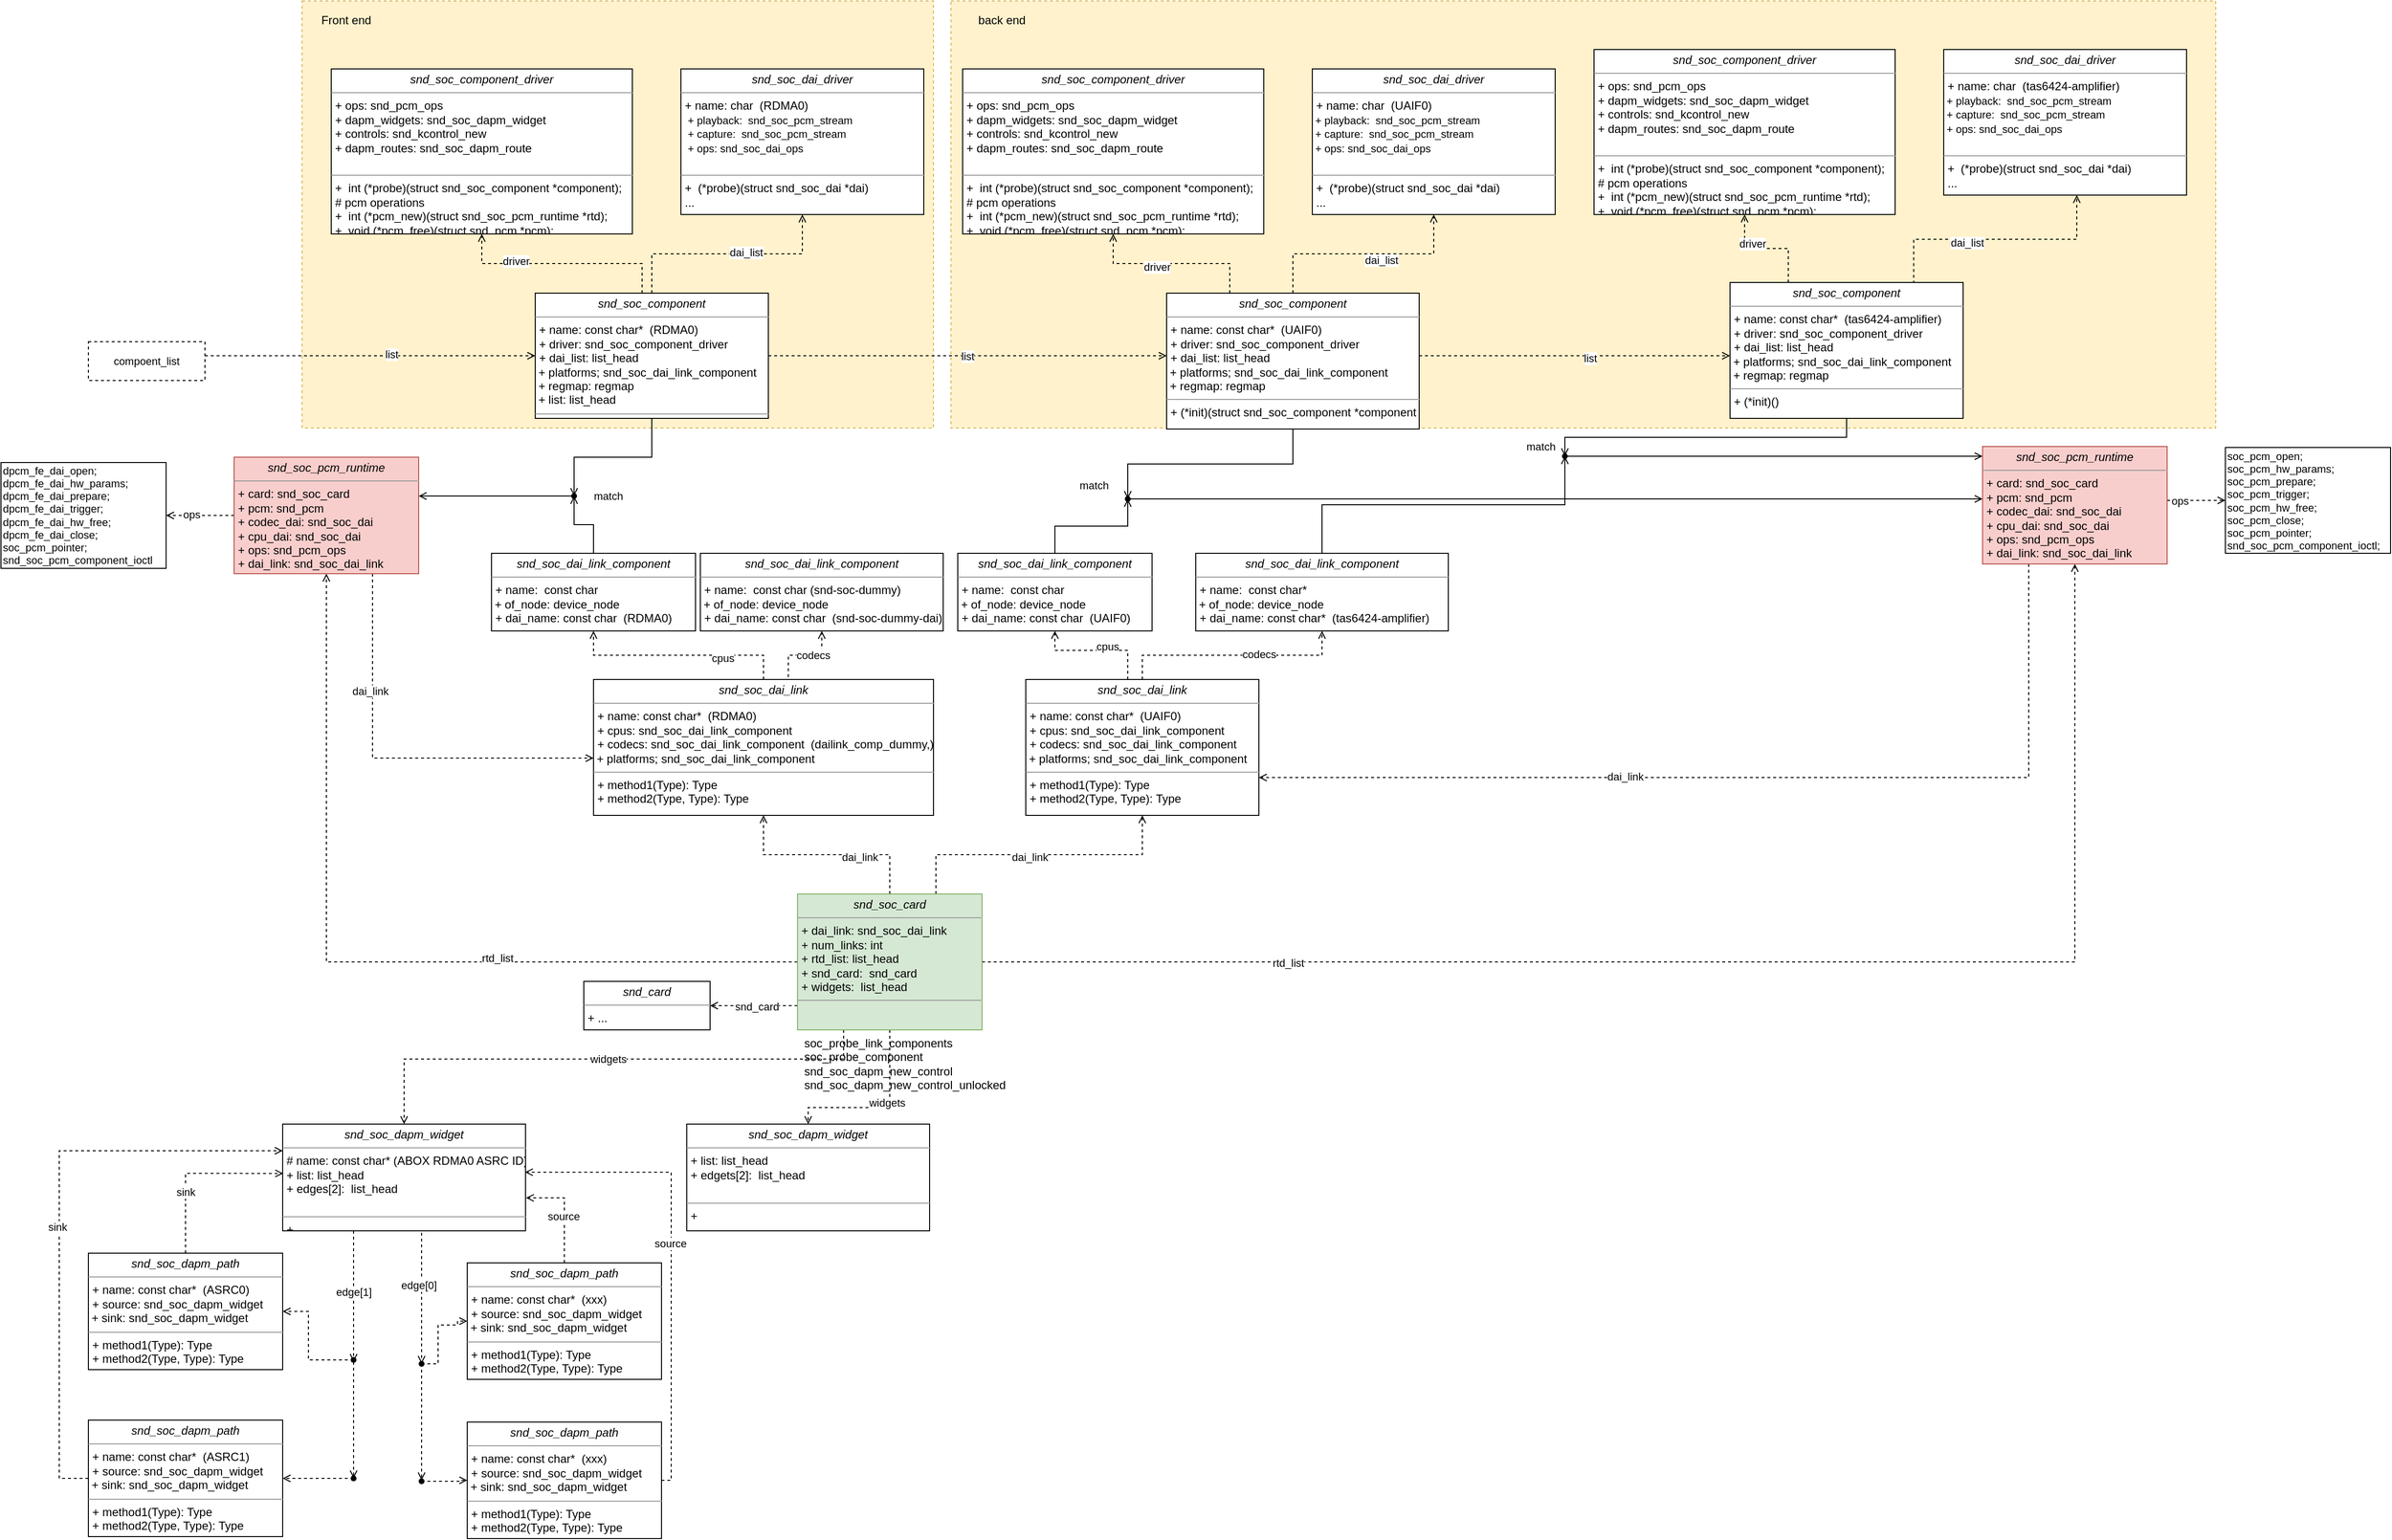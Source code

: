 <mxfile version="16.1.2" type="device"><diagram name="Page-1" id="c4acf3e9-155e-7222-9cf6-157b1a14988f"><mxGraphModel dx="4755" dy="1060" grid="1" gridSize="10" guides="1" tooltips="1" connect="1" arrows="1" fold="1" page="1" pageScale="1" pageWidth="1600" pageHeight="1200" background="none" math="0" shadow="0"><root><mxCell id="0"/><mxCell id="1" parent="0"/><mxCell id="8cQuvJrgVJ6vClwFka3u-4" value="" style="rounded=0;whiteSpace=wrap;html=1;dashed=1;fillColor=#fff2cc;strokeColor=#d6b656;" parent="1" vertex="1"><mxGeometry x="-902" y="1020" width="1302" height="440" as="geometry"/></mxCell><mxCell id="8cQuvJrgVJ6vClwFka3u-2" value="" style="rounded=0;whiteSpace=wrap;html=1;dashed=1;fillColor=#fff2cc;strokeColor=#d6b656;" parent="1" vertex="1"><mxGeometry x="-1570" y="1020" width="650" height="440" as="geometry"/></mxCell><mxCell id="TvzING9UJUiVdqxkh5Ah-5" style="edgeStyle=elbowEdgeStyle;rounded=0;orthogonalLoop=1;jettySize=auto;elbow=vertical;html=1;dashed=1;endArrow=open;endFill=0;" parent="1" source="5d2195bd80daf111-11" target="TvzING9UJUiVdqxkh5Ah-4" edge="1"><mxGeometry relative="1" as="geometry"/></mxCell><mxCell id="TvzING9UJUiVdqxkh5Ah-23" value="dai_link" style="edgeLabel;html=1;align=center;verticalAlign=middle;resizable=0;points=[];fontSize=11;fontFamily=Helvetica;fontColor=default;" parent="TvzING9UJUiVdqxkh5Ah-5" vertex="1" connectable="0"><mxGeometry x="-0.642" relative="1" as="geometry"><mxPoint x="-31" as="offset"/></mxGeometry></mxCell><mxCell id="TvzING9UJUiVdqxkh5Ah-21" style="edgeStyle=elbowEdgeStyle;shape=connector;rounded=0;orthogonalLoop=1;jettySize=auto;elbow=vertical;html=1;dashed=1;labelBackgroundColor=default;fontFamily=Helvetica;fontSize=11;fontColor=default;endArrow=open;endFill=0;strokeColor=default;exitX=0.75;exitY=0;exitDx=0;exitDy=0;" parent="1" source="5d2195bd80daf111-11" target="TvzING9UJUiVdqxkh5Ah-20" edge="1"><mxGeometry relative="1" as="geometry"><mxPoint x="-955" y="1907" as="sourcePoint"/><mxPoint x="-690" y="1859" as="targetPoint"/></mxGeometry></mxCell><mxCell id="TvzING9UJUiVdqxkh5Ah-22" value="dai_link" style="edgeLabel;html=1;align=center;verticalAlign=middle;resizable=0;points=[];fontSize=11;fontFamily=Helvetica;fontColor=default;" parent="TvzING9UJUiVdqxkh5Ah-21" vertex="1" connectable="0"><mxGeometry x="-0.067" y="-2" relative="1" as="geometry"><mxPoint as="offset"/></mxGeometry></mxCell><mxCell id="TvzING9UJUiVdqxkh5Ah-88" style="edgeStyle=elbowEdgeStyle;rounded=0;orthogonalLoop=1;jettySize=auto;elbow=vertical;html=1;labelBackgroundColor=default;fontFamily=Helvetica;fontSize=11;fontColor=default;endArrow=open;endFill=0;strokeColor=default;dashed=1;" parent="1" source="5d2195bd80daf111-11" target="TvzING9UJUiVdqxkh5Ah-30" edge="1"><mxGeometry relative="1" as="geometry"><Array as="points"><mxPoint x="-1280" y="2010"/></Array></mxGeometry></mxCell><mxCell id="TvzING9UJUiVdqxkh5Ah-96" value="rtd_list" style="edgeLabel;html=1;align=center;verticalAlign=middle;resizable=0;points=[];fontSize=11;fontFamily=Helvetica;fontColor=default;" parent="TvzING9UJUiVdqxkh5Ah-88" vertex="1" connectable="0"><mxGeometry x="-0.3" y="-4" relative="1" as="geometry"><mxPoint x="1" as="offset"/></mxGeometry></mxCell><mxCell id="TvzING9UJUiVdqxkh5Ah-89" style="edgeStyle=elbowEdgeStyle;rounded=0;orthogonalLoop=1;jettySize=auto;elbow=vertical;html=1;entryX=0.5;entryY=1;entryDx=0;entryDy=0;labelBackgroundColor=default;fontFamily=Helvetica;fontSize=11;fontColor=default;endArrow=open;endFill=0;strokeColor=default;dashed=1;" parent="1" source="5d2195bd80daf111-11" target="TvzING9UJUiVdqxkh5Ah-81" edge="1"><mxGeometry relative="1" as="geometry"><Array as="points"><mxPoint x="-390" y="2010"/></Array></mxGeometry></mxCell><mxCell id="TvzING9UJUiVdqxkh5Ah-97" value="rtd_list" style="edgeLabel;html=1;align=center;verticalAlign=middle;resizable=0;points=[];fontSize=11;fontFamily=Helvetica;fontColor=default;" parent="TvzING9UJUiVdqxkh5Ah-89" vertex="1" connectable="0"><mxGeometry x="-0.59" y="-1" relative="1" as="geometry"><mxPoint as="offset"/></mxGeometry></mxCell><mxCell id="TvzING9UJUiVdqxkh5Ah-105" style="edgeStyle=elbowEdgeStyle;rounded=0;orthogonalLoop=1;jettySize=auto;elbow=vertical;html=1;dashed=1;labelBackgroundColor=default;fontFamily=Helvetica;fontSize=11;fontColor=default;endArrow=open;endFill=0;strokeColor=default;entryX=1;entryY=0.5;entryDx=0;entryDy=0;" parent="1" source="5d2195bd80daf111-11" target="TvzING9UJUiVdqxkh5Ah-104" edge="1"><mxGeometry relative="1" as="geometry"/></mxCell><mxCell id="TvzING9UJUiVdqxkh5Ah-106" value="snd_card" style="edgeLabel;html=1;align=center;verticalAlign=middle;resizable=0;points=[];fontSize=11;fontFamily=Helvetica;fontColor=default;" parent="TvzING9UJUiVdqxkh5Ah-105" vertex="1" connectable="0"><mxGeometry x="-0.051" y="1" relative="1" as="geometry"><mxPoint as="offset"/></mxGeometry></mxCell><mxCell id="PFA2TxYlxsox_7xIQ8vy-7" style="edgeStyle=orthogonalEdgeStyle;rounded=0;orthogonalLoop=1;jettySize=auto;html=1;dashed=1;startArrow=none;startFill=0;endArrow=open;endFill=0;exitX=0.25;exitY=1;exitDx=0;exitDy=0;" parent="1" source="5d2195bd80daf111-11" target="PFA2TxYlxsox_7xIQ8vy-6" edge="1"><mxGeometry relative="1" as="geometry"><Array as="points"><mxPoint x="-1012" y="2110"/><mxPoint x="-1465" y="2110"/></Array></mxGeometry></mxCell><mxCell id="PFA2TxYlxsox_7xIQ8vy-8" value="widgets" style="edgeLabel;html=1;align=center;verticalAlign=middle;resizable=0;points=[];" parent="PFA2TxYlxsox_7xIQ8vy-7" vertex="1" connectable="0"><mxGeometry x="-0.006" relative="1" as="geometry"><mxPoint as="offset"/></mxGeometry></mxCell><mxCell id="PFA2TxYlxsox_7xIQ8vy-10" style="edgeStyle=orthogonalEdgeStyle;rounded=0;orthogonalLoop=1;jettySize=auto;html=1;dashed=1;startArrow=none;startFill=0;endArrow=open;endFill=0;" parent="1" source="5d2195bd80daf111-11" target="PFA2TxYlxsox_7xIQ8vy-9" edge="1"><mxGeometry relative="1" as="geometry"><Array as="points"><mxPoint x="-965" y="2160"/><mxPoint x="-1049" y="2160"/></Array></mxGeometry></mxCell><mxCell id="PFA2TxYlxsox_7xIQ8vy-11" value="widgets" style="edgeLabel;html=1;align=center;verticalAlign=middle;resizable=0;points=[];" parent="PFA2TxYlxsox_7xIQ8vy-10" vertex="1" connectable="0"><mxGeometry x="-0.38" y="-3" relative="1" as="geometry"><mxPoint y="19" as="offset"/></mxGeometry></mxCell><mxCell id="5d2195bd80daf111-11" value="&lt;p style=&quot;margin: 0px ; margin-top: 4px ; text-align: center&quot;&gt;&lt;i&gt;snd_soc_card&lt;/i&gt;&lt;/p&gt;&lt;hr size=&quot;1&quot;&gt;&lt;p style=&quot;margin: 0px ; margin-left: 4px&quot;&gt;+ dai_link: snd_soc_dai_link&lt;br&gt;+ num_links: int&lt;/p&gt;&lt;p style=&quot;margin: 0px ; margin-left: 4px&quot;&gt;+ rtd_list: list_head&lt;/p&gt;&lt;p style=&quot;margin: 0px ; margin-left: 4px&quot;&gt;+ snd_card:&amp;nbsp; snd_card&lt;/p&gt;&lt;p style=&quot;margin: 0px ; margin-left: 4px&quot;&gt;+ widgets:&amp;nbsp; list_head&lt;/p&gt;&lt;hr size=&quot;1&quot;&gt;&lt;p style=&quot;margin: 0px ; margin-left: 4px&quot;&gt;&lt;br&gt;&lt;/p&gt;" style="verticalAlign=top;align=left;overflow=fill;fontSize=12;fontFamily=Helvetica;html=1;rounded=0;shadow=0;comic=0;labelBackgroundColor=none;strokeWidth=1;fillColor=#d5e8d4;strokeColor=#82b366;" parent="1" vertex="1"><mxGeometry x="-1060" y="1940" width="190" height="140" as="geometry"/></mxCell><mxCell id="TvzING9UJUiVdqxkh5Ah-16" style="edgeStyle=elbowEdgeStyle;shape=connector;rounded=0;orthogonalLoop=1;jettySize=auto;elbow=vertical;html=1;entryX=0.5;entryY=1;entryDx=0;entryDy=0;dashed=1;labelBackgroundColor=default;fontFamily=Helvetica;fontSize=11;fontColor=default;endArrow=open;endFill=0;strokeColor=default;exitX=0.5;exitY=0;exitDx=0;exitDy=0;" parent="1" source="TvzING9UJUiVdqxkh5Ah-4" target="TvzING9UJUiVdqxkh5Ah-15" edge="1"><mxGeometry relative="1" as="geometry"/></mxCell><mxCell id="TvzING9UJUiVdqxkh5Ah-17" value="cpus" style="edgeLabel;html=1;align=center;verticalAlign=middle;resizable=0;points=[];fontSize=11;fontFamily=Helvetica;fontColor=default;" parent="TvzING9UJUiVdqxkh5Ah-16" vertex="1" connectable="0"><mxGeometry x="-0.398" y="3" relative="1" as="geometry"><mxPoint as="offset"/></mxGeometry></mxCell><mxCell id="PFA2TxYlxsox_7xIQ8vy-4" style="edgeStyle=orthogonalEdgeStyle;rounded=0;orthogonalLoop=1;jettySize=auto;html=1;entryX=0.5;entryY=1;entryDx=0;entryDy=0;dashed=1;startArrow=none;startFill=0;endArrow=open;endFill=0;exitX=0.573;exitY=-0.018;exitDx=0;exitDy=0;exitPerimeter=0;" parent="1" source="TvzING9UJUiVdqxkh5Ah-4" target="PFA2TxYlxsox_7xIQ8vy-1" edge="1"><mxGeometry relative="1" as="geometry"/></mxCell><mxCell id="PFA2TxYlxsox_7xIQ8vy-5" value="codecs" style="edgeLabel;html=1;align=center;verticalAlign=middle;resizable=0;points=[];" parent="PFA2TxYlxsox_7xIQ8vy-4" vertex="1" connectable="0"><mxGeometry x="0.169" relative="1" as="geometry"><mxPoint as="offset"/></mxGeometry></mxCell><mxCell id="TvzING9UJUiVdqxkh5Ah-4" value="&lt;p style=&quot;margin: 0px ; margin-top: 4px ; text-align: center&quot;&gt;&lt;i&gt;snd_soc_dai_link&lt;/i&gt;&lt;/p&gt;&lt;hr size=&quot;1&quot;&gt;&lt;p style=&quot;margin: 0px ; margin-left: 4px&quot;&gt;+ name: const char*&amp;nbsp; (RDMA0)&lt;/p&gt;&lt;p style=&quot;margin: 0px ; margin-left: 4px&quot;&gt;+&amp;nbsp;cpus: snd_soc_dai_link_component&lt;/p&gt;&lt;p style=&quot;margin: 0px ; margin-left: 4px&quot;&gt;+ codecs:&amp;nbsp;snd_soc_dai_link_component&amp;nbsp; (dailink_comp_dummy,)&lt;br&gt;&lt;/p&gt;&amp;nbsp;+ platforms;&amp;nbsp;&lt;span&gt;snd_soc_dai_link_component&lt;/span&gt;&lt;br&gt;&lt;hr size=&quot;1&quot;&gt;&lt;p style=&quot;margin: 0px ; margin-left: 4px&quot;&gt;+ method1(Type): Type&lt;br&gt;+ method2(Type, Type): Type&lt;/p&gt;" style="verticalAlign=top;align=left;overflow=fill;fontSize=12;fontFamily=Helvetica;html=1;rounded=0;shadow=0;comic=0;labelBackgroundColor=none;strokeWidth=1" parent="1" vertex="1"><mxGeometry x="-1270" y="1719" width="350" height="140" as="geometry"/></mxCell><mxCell id="TvzING9UJUiVdqxkh5Ah-71" style="edgeStyle=elbowEdgeStyle;rounded=0;orthogonalLoop=1;jettySize=auto;elbow=vertical;html=1;entryX=0.675;entryY=0.398;entryDx=0;entryDy=0;entryPerimeter=0;labelBackgroundColor=default;fontFamily=Helvetica;fontSize=11;fontColor=default;endArrow=open;endFill=0;strokeColor=default;" parent="1" source="TvzING9UJUiVdqxkh5Ah-15" target="TvzING9UJUiVdqxkh5Ah-70" edge="1"><mxGeometry relative="1" as="geometry"/></mxCell><mxCell id="TvzING9UJUiVdqxkh5Ah-15" value="&lt;p style=&quot;margin: 0px ; margin-top: 4px ; text-align: center&quot;&gt;&lt;i&gt;&lt;span style=&quot;text-align: left&quot;&gt;snd_soc_dai_link_component&lt;/span&gt;&lt;br&gt;&lt;/i&gt;&lt;/p&gt;&lt;hr size=&quot;1&quot;&gt;&lt;p style=&quot;margin: 0px ; margin-left: 4px&quot;&gt;&lt;/p&gt;&lt;p style=&quot;margin: 0px ; margin-left: 4px&quot;&gt;+ name:&amp;nbsp; const char&lt;/p&gt;&amp;nbsp;+ of_node:&amp;nbsp;&lt;span&gt;device_node&lt;/span&gt;&lt;span&gt;&amp;nbsp;&lt;/span&gt;&lt;span&gt;&lt;br&gt;&lt;/span&gt;&lt;p style=&quot;margin: 0px ; margin-left: 4px&quot;&gt;+ dai_name: const char&amp;nbsp; (RDMA0)&lt;/p&gt;" style="verticalAlign=top;align=left;overflow=fill;fontSize=12;fontFamily=Helvetica;html=1;rounded=0;shadow=0;comic=0;labelBackgroundColor=none;strokeWidth=1;" parent="1" vertex="1"><mxGeometry x="-1375" y="1589" width="210" height="80" as="geometry"/></mxCell><mxCell id="TvzING9UJUiVdqxkh5Ah-25" style="edgeStyle=elbowEdgeStyle;shape=connector;rounded=0;orthogonalLoop=1;jettySize=auto;elbow=vertical;html=1;entryX=0.5;entryY=1;entryDx=0;entryDy=0;dashed=1;labelBackgroundColor=default;fontFamily=Helvetica;fontSize=11;fontColor=default;endArrow=open;endFill=0;strokeColor=default;" parent="1" source="TvzING9UJUiVdqxkh5Ah-20" target="TvzING9UJUiVdqxkh5Ah-24" edge="1"><mxGeometry relative="1" as="geometry"><Array as="points"><mxPoint x="-720" y="1689"/></Array></mxGeometry></mxCell><mxCell id="TvzING9UJUiVdqxkh5Ah-26" value="cpus" style="edgeLabel;html=1;align=center;verticalAlign=middle;resizable=0;points=[];fontSize=11;fontFamily=Helvetica;fontColor=default;" parent="TvzING9UJUiVdqxkh5Ah-25" vertex="1" connectable="0"><mxGeometry x="-0.183" y="-4" relative="1" as="geometry"><mxPoint as="offset"/></mxGeometry></mxCell><mxCell id="TvzING9UJUiVdqxkh5Ah-28" style="edgeStyle=elbowEdgeStyle;shape=connector;rounded=0;orthogonalLoop=1;jettySize=auto;elbow=vertical;html=1;dashed=1;labelBackgroundColor=default;fontFamily=Helvetica;fontSize=11;fontColor=default;endArrow=open;endFill=0;strokeColor=default;" parent="1" source="TvzING9UJUiVdqxkh5Ah-20" target="TvzING9UJUiVdqxkh5Ah-27" edge="1"><mxGeometry relative="1" as="geometry"/></mxCell><mxCell id="TvzING9UJUiVdqxkh5Ah-29" value="codecs" style="edgeLabel;html=1;align=center;verticalAlign=middle;resizable=0;points=[];fontSize=11;fontFamily=Helvetica;fontColor=default;" parent="TvzING9UJUiVdqxkh5Ah-28" vertex="1" connectable="0"><mxGeometry x="0.234" y="1" relative="1" as="geometry"><mxPoint as="offset"/></mxGeometry></mxCell><mxCell id="TvzING9UJUiVdqxkh5Ah-20" value="&lt;p style=&quot;margin: 0px ; margin-top: 4px ; text-align: center&quot;&gt;&lt;i&gt;snd_soc_dai_link&lt;/i&gt;&lt;/p&gt;&lt;hr size=&quot;1&quot;&gt;&lt;p style=&quot;margin: 0px ; margin-left: 4px&quot;&gt;+ name: const char*&amp;nbsp; (UAIF0)&lt;/p&gt;&lt;p style=&quot;margin: 0px ; margin-left: 4px&quot;&gt;+&amp;nbsp;cpus: snd_soc_dai_link_component&lt;/p&gt;&lt;p style=&quot;margin: 0px ; margin-left: 4px&quot;&gt;+ codecs:&amp;nbsp;snd_soc_dai_link_component&amp;nbsp;&lt;br&gt;&lt;/p&gt;&amp;nbsp;+ platforms;&amp;nbsp;&lt;span&gt;snd_soc_dai_link_component&lt;/span&gt;&lt;br&gt;&lt;hr size=&quot;1&quot;&gt;&lt;p style=&quot;margin: 0px ; margin-left: 4px&quot;&gt;+ method1(Type): Type&lt;br&gt;+ method2(Type, Type): Type&lt;/p&gt;" style="verticalAlign=top;align=left;overflow=fill;fontSize=12;fontFamily=Helvetica;html=1;rounded=0;shadow=0;comic=0;labelBackgroundColor=none;strokeWidth=1" parent="1" vertex="1"><mxGeometry x="-825" y="1719" width="240" height="140" as="geometry"/></mxCell><mxCell id="TvzING9UJUiVdqxkh5Ah-76" style="edgeStyle=elbowEdgeStyle;rounded=0;orthogonalLoop=1;jettySize=auto;elbow=vertical;html=1;labelBackgroundColor=default;fontFamily=Helvetica;fontSize=11;fontColor=default;endArrow=open;endFill=0;strokeColor=default;" parent="1" source="TvzING9UJUiVdqxkh5Ah-24" target="TvzING9UJUiVdqxkh5Ah-75" edge="1"><mxGeometry relative="1" as="geometry"/></mxCell><mxCell id="TvzING9UJUiVdqxkh5Ah-24" value="&lt;p style=&quot;margin: 0px ; margin-top: 4px ; text-align: center&quot;&gt;&lt;i&gt;&lt;span style=&quot;text-align: left&quot;&gt;snd_soc_dai_link_component&lt;/span&gt;&lt;br&gt;&lt;/i&gt;&lt;/p&gt;&lt;hr size=&quot;1&quot;&gt;&lt;p style=&quot;margin: 0px ; margin-left: 4px&quot;&gt;&lt;/p&gt;&lt;p style=&quot;margin: 0px ; margin-left: 4px&quot;&gt;+ name:&amp;nbsp; const char&lt;/p&gt;&amp;nbsp;+ of_node:&amp;nbsp;&lt;span&gt;device_node&lt;/span&gt;&lt;span&gt;&amp;nbsp;&lt;/span&gt;&lt;span&gt;&lt;br&gt;&lt;/span&gt;&lt;p style=&quot;margin: 0px ; margin-left: 4px&quot;&gt;+ dai_name: const char&amp;nbsp; (UAIF0)&lt;/p&gt;" style="verticalAlign=top;align=left;overflow=fill;fontSize=12;fontFamily=Helvetica;html=1;rounded=0;shadow=0;comic=0;labelBackgroundColor=none;strokeWidth=1" parent="1" vertex="1"><mxGeometry x="-895" y="1589" width="200" height="80" as="geometry"/></mxCell><mxCell id="TvzING9UJUiVdqxkh5Ah-79" style="edgeStyle=elbowEdgeStyle;rounded=0;orthogonalLoop=1;jettySize=auto;elbow=vertical;html=1;labelBackgroundColor=default;fontFamily=Helvetica;fontSize=11;fontColor=default;endArrow=open;endFill=0;strokeColor=default;" parent="1" source="TvzING9UJUiVdqxkh5Ah-27" target="TvzING9UJUiVdqxkh5Ah-78" edge="1"><mxGeometry relative="1" as="geometry"/></mxCell><mxCell id="TvzING9UJUiVdqxkh5Ah-27" value="&lt;p style=&quot;margin: 0px ; margin-top: 4px ; text-align: center&quot;&gt;&lt;i&gt;&lt;span style=&quot;text-align: left&quot;&gt;snd_soc_dai_link_component&lt;/span&gt;&lt;br&gt;&lt;/i&gt;&lt;/p&gt;&lt;hr size=&quot;1&quot;&gt;&lt;p style=&quot;margin: 0px ; margin-left: 4px&quot;&gt;&lt;/p&gt;&lt;p style=&quot;margin: 0px ; margin-left: 4px&quot;&gt;+ name:&amp;nbsp; const char*&amp;nbsp;&lt;/p&gt;&amp;nbsp;+ of_node:&amp;nbsp;&lt;span&gt;device_node&lt;/span&gt;&lt;span&gt;&amp;nbsp;&lt;/span&gt;&lt;span&gt;&lt;br&gt;&lt;/span&gt;&lt;p style=&quot;margin: 0px ; margin-left: 4px&quot;&gt;+ dai_name: const char*&amp;nbsp; (tas6424-amplifier)&lt;/p&gt;" style="verticalAlign=top;align=left;overflow=fill;fontSize=12;fontFamily=Helvetica;html=1;rounded=0;shadow=0;comic=0;labelBackgroundColor=none;strokeWidth=1" parent="1" vertex="1"><mxGeometry x="-650" y="1589" width="260" height="80" as="geometry"/></mxCell><mxCell id="TvzING9UJUiVdqxkh5Ah-100" style="edgeStyle=elbowEdgeStyle;rounded=0;orthogonalLoop=1;jettySize=auto;elbow=vertical;html=1;labelBackgroundColor=default;fontFamily=Helvetica;fontSize=11;fontColor=default;endArrow=open;endFill=0;strokeColor=default;dashed=1;exitX=0.75;exitY=1;exitDx=0;exitDy=0;" parent="1" source="TvzING9UJUiVdqxkh5Ah-30" target="TvzING9UJUiVdqxkh5Ah-4" edge="1"><mxGeometry relative="1" as="geometry"><Array as="points"><mxPoint x="-1420" y="1800"/></Array></mxGeometry></mxCell><mxCell id="TvzING9UJUiVdqxkh5Ah-101" value="dai_link" style="edgeLabel;html=1;align=center;verticalAlign=middle;resizable=0;points=[];fontSize=11;fontFamily=Helvetica;fontColor=default;" parent="TvzING9UJUiVdqxkh5Ah-100" vertex="1" connectable="0"><mxGeometry x="-0.422" y="-3" relative="1" as="geometry"><mxPoint as="offset"/></mxGeometry></mxCell><mxCell id="TvzING9UJUiVdqxkh5Ah-109" style="edgeStyle=elbowEdgeStyle;rounded=0;orthogonalLoop=1;jettySize=auto;elbow=vertical;html=1;dashed=1;labelBackgroundColor=default;fontFamily=Helvetica;fontSize=11;fontColor=default;endArrow=open;endFill=0;strokeColor=default;" parent="1" source="TvzING9UJUiVdqxkh5Ah-30" target="TvzING9UJUiVdqxkh5Ah-108" edge="1"><mxGeometry relative="1" as="geometry"><mxPoint x="-1820" y="1520" as="targetPoint"/><Array as="points"><mxPoint x="-1710" y="1550"/></Array></mxGeometry></mxCell><mxCell id="TvzING9UJUiVdqxkh5Ah-112" value="ops" style="edgeLabel;html=1;align=center;verticalAlign=middle;resizable=0;points=[];fontSize=11;fontFamily=Helvetica;fontColor=default;" parent="TvzING9UJUiVdqxkh5Ah-109" vertex="1" connectable="0"><mxGeometry x="0.263" y="-1" relative="1" as="geometry"><mxPoint as="offset"/></mxGeometry></mxCell><mxCell id="TvzING9UJUiVdqxkh5Ah-30" value="&lt;p style=&quot;margin: 0px ; margin-top: 4px ; text-align: center&quot;&gt;&lt;i&gt;snd_soc_pcm_runtime&lt;/i&gt;&lt;br&gt;&lt;/p&gt;&lt;hr size=&quot;1&quot;&gt;&lt;p style=&quot;margin: 0px ; margin-left: 4px&quot;&gt;+ card: snd_soc_card&lt;br&gt;&lt;/p&gt;&lt;p style=&quot;margin: 0px ; margin-left: 4px&quot;&gt;+ pcm: snd_pcm&lt;/p&gt;&lt;p style=&quot;margin: 0px ; margin-left: 4px&quot;&gt;&lt;span&gt;+ codec_dai: snd_soc_dai&lt;/span&gt;&lt;br&gt;&lt;/p&gt;&lt;p style=&quot;margin: 0px ; margin-left: 4px&quot;&gt;+ cpu_dai: snd_soc_dai&amp;nbsp;&lt;/p&gt;&lt;p style=&quot;margin: 0px ; margin-left: 4px&quot;&gt;+ ops: snd_pcm_ops&lt;/p&gt;&lt;p style=&quot;margin: 0px ; margin-left: 4px&quot;&gt;+ dai_link: snd_soc_dai_link&amp;nbsp;&lt;/p&gt;" style="verticalAlign=top;align=left;overflow=fill;fontSize=12;fontFamily=Helvetica;html=1;rounded=0;shadow=0;comic=0;labelBackgroundColor=none;strokeWidth=1;fillColor=#f8cecc;strokeColor=#b85450;" parent="1" vertex="1"><mxGeometry x="-1640" y="1490" width="190" height="120" as="geometry"/></mxCell><mxCell id="TvzING9UJUiVdqxkh5Ah-34" style="edgeStyle=elbowEdgeStyle;shape=connector;rounded=0;orthogonalLoop=1;jettySize=auto;elbow=vertical;html=1;entryX=0.5;entryY=1;entryDx=0;entryDy=0;dashed=1;labelBackgroundColor=default;fontFamily=Helvetica;fontSize=11;fontColor=default;endArrow=open;endFill=0;strokeColor=default;exitX=0.25;exitY=0;exitDx=0;exitDy=0;" parent="1" source="TvzING9UJUiVdqxkh5Ah-31" target="TvzING9UJUiVdqxkh5Ah-32" edge="1"><mxGeometry relative="1" as="geometry"><mxPoint x="-570" y="1321" as="sourcePoint"/><mxPoint x="-762.36" y="1260.51" as="targetPoint"/></mxGeometry></mxCell><mxCell id="TvzING9UJUiVdqxkh5Ah-92" value="driver" style="edgeLabel;html=1;align=center;verticalAlign=middle;resizable=0;points=[];fontSize=11;fontFamily=Helvetica;fontColor=default;" parent="TvzING9UJUiVdqxkh5Ah-34" vertex="1" connectable="0"><mxGeometry x="0.182" y="3" relative="1" as="geometry"><mxPoint x="1" as="offset"/></mxGeometry></mxCell><mxCell id="TvzING9UJUiVdqxkh5Ah-35" style="edgeStyle=elbowEdgeStyle;shape=connector;rounded=0;orthogonalLoop=1;jettySize=auto;elbow=vertical;html=1;entryX=0.5;entryY=1;entryDx=0;entryDy=0;dashed=1;labelBackgroundColor=default;fontFamily=Helvetica;fontSize=11;fontColor=default;endArrow=open;endFill=0;strokeColor=default;" parent="1" source="TvzING9UJUiVdqxkh5Ah-31" target="TvzING9UJUiVdqxkh5Ah-33" edge="1"><mxGeometry relative="1" as="geometry"/></mxCell><mxCell id="TvzING9UJUiVdqxkh5Ah-93" value="dai_list" style="edgeLabel;html=1;align=center;verticalAlign=middle;resizable=0;points=[];fontSize=11;fontFamily=Helvetica;fontColor=default;" parent="TvzING9UJUiVdqxkh5Ah-35" vertex="1" connectable="0"><mxGeometry x="0.149" y="-6" relative="1" as="geometry"><mxPoint x="1" as="offset"/></mxGeometry></mxCell><mxCell id="TvzING9UJUiVdqxkh5Ah-56" style="edgeStyle=elbowEdgeStyle;shape=connector;rounded=0;orthogonalLoop=1;jettySize=auto;elbow=vertical;html=1;dashed=1;labelBackgroundColor=default;fontFamily=Helvetica;fontSize=11;fontColor=default;endArrow=open;endFill=0;strokeColor=default;" parent="1" source="TvzING9UJUiVdqxkh5Ah-31" target="TvzING9UJUiVdqxkh5Ah-53" edge="1"><mxGeometry relative="1" as="geometry"/></mxCell><mxCell id="TvzING9UJUiVdqxkh5Ah-99" value="list" style="edgeLabel;html=1;align=center;verticalAlign=middle;resizable=0;points=[];fontSize=11;fontFamily=Helvetica;fontColor=default;" parent="TvzING9UJUiVdqxkh5Ah-56" vertex="1" connectable="0"><mxGeometry x="0.096" y="-2" relative="1" as="geometry"><mxPoint as="offset"/></mxGeometry></mxCell><mxCell id="TvzING9UJUiVdqxkh5Ah-77" style="edgeStyle=elbowEdgeStyle;rounded=0;orthogonalLoop=1;jettySize=auto;elbow=vertical;html=1;labelBackgroundColor=default;fontFamily=Helvetica;fontSize=11;fontColor=default;endArrow=open;endFill=0;strokeColor=default;" parent="1" source="TvzING9UJUiVdqxkh5Ah-31" target="TvzING9UJUiVdqxkh5Ah-75" edge="1"><mxGeometry relative="1" as="geometry"/></mxCell><mxCell id="TvzING9UJUiVdqxkh5Ah-31" value="&lt;p style=&quot;margin: 0px ; margin-top: 4px ; text-align: center&quot;&gt;&lt;i&gt;snd_soc_component&lt;/i&gt;&lt;/p&gt;&lt;hr size=&quot;1&quot;&gt;&lt;p style=&quot;margin: 0px ; margin-left: 4px&quot;&gt;+ name: const char*&amp;nbsp; (UAIF0)&lt;/p&gt;&lt;p style=&quot;margin: 0px ; margin-left: 4px&quot;&gt;+ driver: snd_soc_component_driver&lt;/p&gt;&lt;p style=&quot;margin: 0px ; margin-left: 4px&quot;&gt;+ dai_list: list_head&lt;br&gt;&lt;/p&gt;&amp;nbsp;+ platforms;&amp;nbsp;&lt;span&gt;snd_soc_dai_link_component&lt;br&gt;&lt;/span&gt;&amp;nbsp;+ regmap: regmap&lt;br&gt;&lt;hr size=&quot;1&quot;&gt;&lt;p style=&quot;margin: 0px ; margin-left: 4px&quot;&gt;+ (*init)(struct snd_soc_component *component&lt;br&gt;&lt;/p&gt;" style="verticalAlign=top;align=left;overflow=fill;fontSize=12;fontFamily=Helvetica;html=1;rounded=0;shadow=0;comic=0;labelBackgroundColor=none;strokeWidth=1" parent="1" vertex="1"><mxGeometry x="-680" y="1321" width="260" height="140" as="geometry"/></mxCell><mxCell id="TvzING9UJUiVdqxkh5Ah-32" value="&lt;p style=&quot;margin: 0px ; margin-top: 4px ; text-align: center&quot;&gt;&lt;i&gt;snd_soc_component_driver&lt;/i&gt;&lt;/p&gt;&lt;hr size=&quot;1&quot;&gt;&lt;p style=&quot;margin: 0px ; margin-left: 4px&quot;&gt;+ ops: snd_pcm_ops&amp;nbsp;&lt;/p&gt;&lt;p style=&quot;margin: 0px ; margin-left: 4px&quot;&gt;+ dapm_widgets: snd_soc_dapm_widget&lt;/p&gt;&lt;p style=&quot;margin: 0px ; margin-left: 4px&quot;&gt;+ controls: snd_kcontrol_new&lt;/p&gt;&lt;p style=&quot;margin: 0px ; margin-left: 4px&quot;&gt;+&amp;nbsp;dapm_routes:&amp;nbsp;snd_soc_dapm_route&lt;br&gt;&lt;/p&gt;&lt;span style=&quot;color: rgba(0 , 0 , 0 , 0) ; font-family: monospace ; font-size: 0px&quot;&gt;%3CmxGraphModel%3E%3Croot%3E%3CmxCell%20id%3D%220%22%2F%3E%3CmxCell%20id%3D%221%22%20parent%3D%220%22%2F%3E%3CmxCell%20id%3D%222%22%20value%3D%22%26lt%3Bp%20style%3D%26quot%3Bmargin%3A%200px%20%3B%20margin-top%3A%204px%20%3B%20text-align%3A%20center%26quot%3B%26gt%3B%26lt%3Bi%26gt%3Bsnd_soc_component%26lt%3B%2Fi%26gt%3B%26lt%3B%2Fp%26gt%3B%26lt%3Bhr%20size%3D%26quot%3B1%26quot%3B%26gt%3B%26lt%3Bp%20style%3D%26quot%3Bmargin%3A%200px%20%3B%20margin-left%3A%204px%26quot%3B%26gt%3B%2B%20name%3A%20const%20char*%26amp%3Bnbsp%3B%20(RDMA0)%26lt%3B%2Fp%26gt%3B%26lt%3Bp%20style%3D%26quot%3Bmargin%3A%200px%20%3B%20margin-left%3A%204px%26quot%3B%26gt%3B%2B%20driver%3A%20snd_soc_component_driver%26lt%3B%2Fp%26gt%3B%26lt%3Bp%20style%3D%26quot%3Bmargin%3A%200px%20%3B%20margin-left%3A%204px%26quot%3B%26gt%3B%2B%20dai_list%3A%20list_head%26amp%3Bnbsp%3B%26lt%3Bbr%26gt%3B%26lt%3B%2Fp%26gt%3B%26amp%3Bnbsp%3B%2B%20platforms%3B%26amp%3Bnbsp%3B%26lt%3Bspan%26gt%3Bsnd_soc_dai_link_component%26lt%3B%2Fspan%26gt%3B%26lt%3Bbr%26gt%3B%26lt%3Bhr%20size%3D%26quot%3B1%26quot%3B%26gt%3B%26lt%3Bp%20style%3D%26quot%3Bmargin%3A%200px%20%3B%20margin-left%3A%204px%26quot%3B%26gt%3B%2B%20method1(Type)%3A%20Type%26lt%3Bbr%26gt%3B%2B%20method2(Type%2C%20Type)%3A%20Type%26lt%3B%2Fp%26gt%3B%22%20style%3D%22verticalAlign%3Dtop%3Balign%3Dleft%3Boverflow%3Dfill%3BfontSize%3D12%3BfontFamily%3DHelvetica%3Bhtml%3D1%3Brounded%3D0%3Bshadow%3D0%3Bcomic%3D0%3BlabelBackgroundColor%3Dnone%3BstrokeWidth%3D1%22%20vertex%3D%221%22%20parent%3D%221%22%3E%3CmxGeometry%20x%3D%22-890%22%20y%3D%22551%22%20width%3D%22240%22%20height%3D%22140%22%20as%3D%22geometry%22%2F%3E%3C%2FmxCell%3E%3C%2Froot%3E%3C%2FmxGraphModel%3E&lt;/span&gt;&lt;br&gt;&lt;hr size=&quot;1&quot;&gt;&lt;p style=&quot;margin: 0px ; margin-left: 4px&quot;&gt;&lt;span&gt;+&amp;nbsp; int (*probe)(struct snd_soc_component *component);&lt;/span&gt;&lt;/p&gt;&lt;p style=&quot;margin: 0px ; margin-left: 4px&quot;&gt;# pcm operations&lt;/p&gt;&lt;p style=&quot;margin: 0px ; margin-left: 4px&quot;&gt;+&amp;nbsp; int (*pcm_new)(struct snd_soc_pcm_runtime *rtd);&lt;/p&gt;&lt;p style=&quot;margin: 0px ; margin-left: 4px&quot;&gt;+&amp;nbsp; void (*pcm_free)(struct snd_pcm *pcm);&lt;/p&gt;&lt;p style=&quot;margin: 0px ; margin-left: 4px&quot;&gt;...&lt;/p&gt;&lt;div&gt;&lt;br&gt;&lt;/div&gt;" style="verticalAlign=top;align=left;overflow=fill;fontSize=12;fontFamily=Helvetica;html=1;rounded=0;shadow=0;comic=0;labelBackgroundColor=none;strokeWidth=1" parent="1" vertex="1"><mxGeometry x="-890" y="1090" width="310" height="170" as="geometry"/></mxCell><mxCell id="TvzING9UJUiVdqxkh5Ah-33" value="&lt;p style=&quot;margin: 0px ; margin-top: 4px ; text-align: center&quot;&gt;&lt;i&gt;snd_soc_dai_driver&lt;/i&gt;&lt;/p&gt;&lt;hr size=&quot;1&quot;&gt;&lt;p style=&quot;margin: 0px ; margin-left: 4px&quot;&gt;+ name: char&amp;nbsp; (UAIF0)&amp;nbsp;&lt;br&gt;&lt;/p&gt;&lt;span style=&quot;font-size: 11px&quot;&gt;&amp;nbsp;+ playback:&amp;nbsp; snd_soc_pcm_stream&lt;br&gt;&lt;/span&gt;&lt;span style=&quot;font-size: 11px&quot;&gt;&amp;nbsp;+ capture:&amp;nbsp; snd_soc_pcm_stream&amp;nbsp;&lt;br&gt;&lt;/span&gt;&lt;span style=&quot;font-size: 11px&quot;&gt;&amp;nbsp;+ ops: snd_soc_dai_ops&lt;/span&gt;&lt;br&gt;&lt;span style=&quot;color: rgba(0 , 0 , 0 , 0) ; font-family: monospace ; font-size: 0px&quot;&gt;%3CmxGraphModel%3E%3Croot%3E%3CmxCell%20id%3D%220%22%2F%3E%3CmxCell%20id%3D%221%22%20parent%3D%220%22%2F%3E%3CmxCell%20id%3D%222%22%20value%3D%22%26lt%3Bp%20style%3D%26quot%3Bmargin%3A%200px%20%3B%20margin-top%3A%204px%20%3B%20text-align%3A%20center%26quot%3B%26gt%3B%26lt%3Bi%26gt%3Bsnd_soc_component%26lt%3B%2Fi%26gt%3B%26lt%3B%2Fp%26gt%3B%26lt%3Bhr%20size%3D%26quot%3B1%26quot%3B%26gt%3B%26lt%3Bp%20style%3D%26quot%3Bmargin%3A%200px%20%3B%20margin-left%3A%204px%26quot%3B%26gt%3B%2B%20name%3A%20const%20char*%26amp%3Bnbsp%3B%20(RDMA0)%26lt%3B%2Fp%26gt%3B%26lt%3Bp%20style%3D%26quot%3Bmargin%3A%200px%20%3B%20margin-left%3A%204px%26quot%3B%26gt%3B%2B%20driver%3A%20snd_soc_component_driver%26lt%3B%2Fp%26gt%3B%26lt%3Bp%20style%3D%26quot%3Bmargin%3A%200px%20%3B%20margin-left%3A%204px%26quot%3B%26gt%3B%2B%20dai_list%3A%20list_head%26amp%3Bnbsp%3B%26lt%3Bbr%26gt%3B%26lt%3B%2Fp%26gt%3B%26amp%3Bnbsp%3B%2B%20platforms%3B%26amp%3Bnbsp%3B%26lt%3Bspan%26gt%3Bsnd_soc_dai_link_component%26lt%3B%2Fspan%26gt%3B%26lt%3Bbr%26gt%3B%26lt%3Bhr%20size%3D%26quot%3B1%26quot%3B%26gt%3B%26lt%3Bp%20style%3D%26quot%3Bmargin%3A%200px%20%3B%20margin-left%3A%204px%26quot%3B%26gt%3B%2B%20method1(Type)%3A%20Type%26lt%3Bbr%26gt%3B%2B%20method2(Type%2C%20Type)%3A%20Type%26lt%3B%2Fp%26gt%3B%22%20style%3D%22verticalAlign%3Dtop%3Balign%3Dleft%3Boverflow%3Dfill%3BfontSize%3D12%3BfontFamily%3DHelvetica%3Bhtml%3D1%3Brounded%3D0%3Bshadow%3D0%3Bcomic%3D0%3BlabelBackgroundColor%3Dnone%3BstrokeWidth%3D1%22%20vertex%3D%221%22%20parent%3D%221%22%3E%3CmxGeometry%20x%3D%22-890%22%20y%3D%22551%22%20width%3D%22240%22%20height%3D%22140%22%20as%3D%22geometry%22%2F%3E%3C%2FmxCell%3E%3C%2Froot%3E%3C%2FmxGraphModel%3E+&amp;nbsp;&lt;/span&gt;&lt;br&gt;&lt;hr size=&quot;1&quot;&gt;&lt;p style=&quot;margin: 0px ; margin-left: 4px&quot;&gt;&lt;span&gt;+&amp;nbsp; (*probe)(struct snd_soc_dai *dai)&lt;/span&gt;&lt;/p&gt;&lt;p style=&quot;margin: 0px ; margin-left: 4px&quot;&gt;...&lt;/p&gt;&lt;div&gt;&lt;br&gt;&lt;/div&gt;" style="verticalAlign=top;align=left;overflow=fill;fontSize=12;fontFamily=Helvetica;html=1;rounded=0;shadow=0;comic=0;labelBackgroundColor=none;strokeWidth=1" parent="1" vertex="1"><mxGeometry x="-530" y="1090" width="250" height="150" as="geometry"/></mxCell><mxCell id="TvzING9UJUiVdqxkh5Ah-41" style="edgeStyle=elbowEdgeStyle;shape=connector;rounded=0;orthogonalLoop=1;jettySize=auto;elbow=vertical;html=1;entryX=0.5;entryY=1;entryDx=0;entryDy=0;dashed=1;labelBackgroundColor=default;fontFamily=Helvetica;fontSize=11;fontColor=default;endArrow=open;endFill=0;strokeColor=default;" parent="1" target="TvzING9UJUiVdqxkh5Ah-44" edge="1"><mxGeometry relative="1" as="geometry"><mxPoint x="-1220" y="1321" as="sourcePoint"/><mxPoint x="-1412.36" y="1260.51" as="targetPoint"/></mxGeometry></mxCell><mxCell id="TvzING9UJUiVdqxkh5Ah-90" value="driver" style="edgeLabel;html=1;align=center;verticalAlign=middle;resizable=0;points=[];fontSize=11;fontFamily=Helvetica;fontColor=default;" parent="TvzING9UJUiVdqxkh5Ah-41" vertex="1" connectable="0"><mxGeometry x="0.42" y="-3" relative="1" as="geometry"><mxPoint as="offset"/></mxGeometry></mxCell><mxCell id="TvzING9UJUiVdqxkh5Ah-42" style="edgeStyle=elbowEdgeStyle;shape=connector;rounded=0;orthogonalLoop=1;jettySize=auto;elbow=vertical;html=1;entryX=0.5;entryY=1;entryDx=0;entryDy=0;dashed=1;labelBackgroundColor=default;fontFamily=Helvetica;fontSize=11;fontColor=default;endArrow=open;endFill=0;strokeColor=default;" parent="1" source="TvzING9UJUiVdqxkh5Ah-43" target="TvzING9UJUiVdqxkh5Ah-45" edge="1"><mxGeometry relative="1" as="geometry"/></mxCell><mxCell id="TvzING9UJUiVdqxkh5Ah-91" value="dai_list" style="edgeLabel;html=1;align=center;verticalAlign=middle;resizable=0;points=[];fontSize=11;fontFamily=Helvetica;fontColor=default;" parent="TvzING9UJUiVdqxkh5Ah-42" vertex="1" connectable="0"><mxGeometry x="0.153" y="2" relative="1" as="geometry"><mxPoint x="1" as="offset"/></mxGeometry></mxCell><mxCell id="TvzING9UJUiVdqxkh5Ah-49" value="list" style="edgeStyle=elbowEdgeStyle;shape=connector;rounded=0;orthogonalLoop=1;jettySize=auto;elbow=vertical;html=1;dashed=1;labelBackgroundColor=default;fontFamily=Helvetica;fontSize=11;fontColor=default;endArrow=open;endFill=0;strokeColor=default;" parent="1" source="TvzING9UJUiVdqxkh5Ah-43" target="TvzING9UJUiVdqxkh5Ah-31" edge="1"><mxGeometry relative="1" as="geometry"/></mxCell><mxCell id="TvzING9UJUiVdqxkh5Ah-72" style="edgeStyle=elbowEdgeStyle;rounded=0;orthogonalLoop=1;jettySize=auto;elbow=vertical;html=1;labelBackgroundColor=default;fontFamily=Helvetica;fontSize=11;fontColor=default;endArrow=open;endFill=0;strokeColor=default;" parent="1" source="TvzING9UJUiVdqxkh5Ah-43" target="TvzING9UJUiVdqxkh5Ah-70" edge="1"><mxGeometry relative="1" as="geometry"/></mxCell><mxCell id="TvzING9UJUiVdqxkh5Ah-43" value="&lt;p style=&quot;margin: 0px ; margin-top: 4px ; text-align: center&quot;&gt;&lt;i&gt;snd_soc_component&lt;/i&gt;&lt;/p&gt;&lt;hr size=&quot;1&quot;&gt;&lt;p style=&quot;margin: 0px ; margin-left: 4px&quot;&gt;+ name: const char*&amp;nbsp; (RDMA0)&lt;/p&gt;&lt;p style=&quot;margin: 0px ; margin-left: 4px&quot;&gt;+ driver: snd_soc_component_driver&lt;/p&gt;&lt;p style=&quot;margin: 0px ; margin-left: 4px&quot;&gt;+ dai_list: list_head&amp;nbsp;&lt;br&gt;&lt;/p&gt;&amp;nbsp;+ platforms;&amp;nbsp;&lt;span&gt;snd_soc_dai_link_component&lt;br&gt;&amp;nbsp;+ regmap: regmap&lt;br&gt;&lt;/span&gt;&amp;nbsp;+ list: list_head&lt;br&gt;&lt;hr size=&quot;1&quot;&gt;&lt;p style=&quot;margin: 0px ; margin-left: 4px&quot;&gt;+ (*init)(struct snd_soc_component)&lt;/p&gt;" style="verticalAlign=top;align=left;overflow=fill;fontSize=12;fontFamily=Helvetica;html=1;rounded=0;shadow=0;comic=0;labelBackgroundColor=none;strokeWidth=1" parent="1" vertex="1"><mxGeometry x="-1330" y="1321" width="240" height="129" as="geometry"/></mxCell><mxCell id="TvzING9UJUiVdqxkh5Ah-44" value="&lt;p style=&quot;margin: 0px ; margin-top: 4px ; text-align: center&quot;&gt;&lt;i&gt;snd_soc_component_driver&lt;/i&gt;&lt;/p&gt;&lt;hr size=&quot;1&quot;&gt;&lt;p style=&quot;margin: 0px ; margin-left: 4px&quot;&gt;+ ops: snd_pcm_ops&amp;nbsp;&lt;/p&gt;&lt;p style=&quot;margin: 0px ; margin-left: 4px&quot;&gt;+ dapm_widgets: snd_soc_dapm_widget&lt;/p&gt;&lt;p style=&quot;margin: 0px ; margin-left: 4px&quot;&gt;+ controls: snd_kcontrol_new&lt;/p&gt;&lt;p style=&quot;margin: 0px ; margin-left: 4px&quot;&gt;+&amp;nbsp;dapm_routes:&amp;nbsp;snd_soc_dapm_route&lt;/p&gt;&lt;span style=&quot;color: rgba(0 , 0 , 0 , 0) ; font-family: monospace ; font-size: 0px&quot;&gt;%3CmxGraphModel%3E%3Croot%3E%3CmxCell%20id%3D%220%22%2F%3E%3CmxCell%20id%3D%221%22%20parent%3D%220%22%2F%3E%3CmxCell%20id%3D%222%22%20value%3D%22%26lt%3Bp%20style%3D%26quot%3Bmargin%3A%200px%20%3B%20margin-top%3A%204px%20%3B%20text-align%3A%20center%26quot%3B%26gt%3B%26lt%3Bi%26gt%3Bsnd_soc_component%26lt%3B%2Fi%26gt%3B%26lt%3B%2Fp%26gt%3B%26lt%3Bhr%20size%3D%26quot%3B1%26quot%3B%26gt%3B%26lt%3Bp%20style%3D%26quot%3Bmargin%3A%200px%20%3B%20margin-left%3A%204px%26quot%3B%26gt%3B%2B%20name%3A%20const%20char*%26amp%3Bnbsp%3B%20(RDMA0)%26lt%3B%2Fp%26gt%3B%26lt%3Bp%20style%3D%26quot%3Bmargin%3A%200px%20%3B%20margin-left%3A%204px%26quot%3B%26gt%3B%2B%20driver%3A%20snd_soc_component_driver%26lt%3B%2Fp%26gt%3B%26lt%3Bp%20style%3D%26quot%3Bmargin%3A%200px%20%3B%20margin-left%3A%204px%26quot%3B%26gt%3B%2B%20dai_list%3A%20list_head%26amp%3Bnbsp%3B%26lt%3Bbr%26gt%3B%26lt%3B%2Fp%26gt%3B%26amp%3Bnbsp%3B%2B%20platforms%3B%26amp%3Bnbsp%3B%26lt%3Bspan%26gt%3Bsnd_soc_dai_link_component%26lt%3B%2Fspan%26gt%3B%26lt%3Bbr%26gt%3B%26lt%3Bhr%20size%3D%26quot%3B1%26quot%3B%26gt%3B%26lt%3Bp%20style%3D%26quot%3Bmargin%3A%200px%20%3B%20margin-left%3A%204px%26quot%3B%26gt%3B%2B%20method1(Type)%3A%20Type%26lt%3Bbr%26gt%3B%2B%20method2(Type%2C%20Type)%3A%20Type%26lt%3B%2Fp%26gt%3B%22%20style%3D%22verticalAlign%3Dtop%3Balign%3Dleft%3Boverflow%3Dfill%3BfontSize%3D12%3BfontFamily%3DHelvetica%3Bhtml%3D1%3Brounded%3D0%3Bshadow%3D0%3Bcomic%3D0%3BlabelBackgroundColor%3Dnone%3BstrokeWidth%3D1%22%20vertex%3D%221%22%20parent%3D%221%22%3E%3CmxGeometry%20x%3D%22-890%22%20y%3D%22551%22%20width%3D%22240%22%20height%3D%22140%22%20as%3D%22geometry%22%2F%3E%3C%2FmxCell%3E%3C%2Froot%3E%3C%2FmxGraphModel%3E&lt;/span&gt;&lt;br&gt;&lt;hr size=&quot;1&quot;&gt;&lt;p style=&quot;margin: 0px ; margin-left: 4px&quot;&gt;&lt;span&gt;+&amp;nbsp; int (*probe)(struct snd_soc_component *component);&lt;/span&gt;&lt;/p&gt;&lt;p style=&quot;margin: 0px ; margin-left: 4px&quot;&gt;# pcm operations&lt;/p&gt;&lt;p style=&quot;margin: 0px ; margin-left: 4px&quot;&gt;+&amp;nbsp; int (*pcm_new)(struct snd_soc_pcm_runtime *rtd);&lt;/p&gt;&lt;p style=&quot;margin: 0px ; margin-left: 4px&quot;&gt;+&amp;nbsp; void (*pcm_free)(struct snd_pcm *pcm);&lt;/p&gt;&lt;p style=&quot;margin: 0px ; margin-left: 4px&quot;&gt;...&lt;/p&gt;&lt;div&gt;&lt;br&gt;&lt;/div&gt;" style="verticalAlign=top;align=left;overflow=fill;fontSize=12;fontFamily=Helvetica;html=1;rounded=0;shadow=0;comic=0;labelBackgroundColor=none;strokeWidth=1" parent="1" vertex="1"><mxGeometry x="-1540" y="1090" width="310" height="170" as="geometry"/></mxCell><mxCell id="TvzING9UJUiVdqxkh5Ah-45" value="&lt;p style=&quot;margin: 0px ; margin-top: 4px ; text-align: center&quot;&gt;&lt;i&gt;snd_soc_dai_driver&lt;/i&gt;&lt;/p&gt;&lt;hr size=&quot;1&quot;&gt;&lt;p style=&quot;margin: 0px ; margin-left: 4px&quot;&gt;+ name: char&amp;nbsp; (RDMA0)&lt;br&gt;&lt;/p&gt;&lt;p style=&quot;margin: 0px ; margin-left: 4px&quot;&gt;&lt;span style=&quot;font-size: 11px&quot;&gt;&amp;nbsp;+ playback:&amp;nbsp; snd_soc_pcm_stream&lt;br&gt;&lt;/span&gt;&lt;span style=&quot;font-size: 11px&quot;&gt;&amp;nbsp;+ capture:&amp;nbsp; snd_soc_pcm_stream&lt;br&gt;&lt;/span&gt;&lt;span style=&quot;font-size: 11px&quot;&gt;&amp;nbsp;+ ops: snd_soc_dai_ops&lt;/span&gt;&lt;br&gt;&lt;/p&gt;&lt;span style=&quot;color: rgba(0 , 0 , 0 , 0) ; font-family: monospace ; font-size: 0px&quot;&gt;%3CmxGraphModel%3E%3Croot%3E%3CmxCell%20id%3D%220%22%2F%3E%3CmxCell%20id%3D%221%22%20parent%3D%220%22%2F%3E%3CmxCell%20id%3D%222%22%20value%3D%22%26lt%3Bp%20style%3D%26quot%3Bmargin%3A%200px%20%3B%20margin-top%3A%204px%20%3B%20text-align%3A%20center%26quot%3B%26gt%3B%26lt%3Bi%26gt%3Bsnd_soc_component%26lt%3B%2Fi%26gt%3B%26lt%3B%2Fp%26gt%3B%26lt%3Bhr%20size%3D%26quot%3B1%26quot%3B%26gt%3B%26lt%3Bp%20style%3D%26quot%3Bmargin%3A%200px%20%3B%20margin-left%3A%204px%26quot%3B%26gt%3B%2B%20name%3A%20const%20char*%26amp%3Bnbsp%3B%20(RDMA0)%26lt%3B%2Fp%26gt%3B%26lt%3Bp%20style%3D%26quot%3Bmargin%3A%200px%20%3B%20margin-left%3A%204px%26quot%3B%26gt%3B%2B%20driver%3A%20snd_soc_component_driver%26lt%3B%2Fp%26gt%3B%26lt%3Bp%20style%3D%26quot%3Bmargin%3A%200px%20%3B%20margin-left%3A%204px%26quot%3B%26gt%3B%2B%20dai_list%3A%20list_head%26amp%3Bnbsp%3B%26lt%3Bbr%26gt%3B%26lt%3B%2Fp%26gt%3B%26amp%3Bnbsp%3B%2B%20platforms%3B%26amp%3Bnbsp%3B%26lt%3Bspan%26gt%3Bsnd_soc_dai_link_component%26lt%3B%2Fspan%26gt%3B%26lt%3Bbr%26gt%3B%26lt%3Bhr%20size%3D%26quot%3B1%26quot%3B%26gt%3B%26lt%3Bp%20style%3D%26quot%3Bmargin%3A%200px%20%3B%20margin-left%3A%204px%26quot%3B%26gt%3B%2B%20method1(Type)%3A%20Type%26lt%3Bbr%26gt%3B%2B%20method2(Type%2C%20Type)%3A%20Type%26lt%3B%2Fp%26gt%3B%22%20style%3D%22verticalAlign%3Dtop%3Balign%3Dleft%3Boverflow%3Dfill%3BfontSize%3D12%3BfontFamily%3DHelvetica%3Bhtml%3D1%3Brounded%3D0%3Bshadow%3D0%3Bcomic%3D0%3BlabelBackgroundColor%3Dnone%3BstrokeWidth%3D1%22%20vertex%3D%221%22%20parent%3D%221%22%3E%3CmxGeometry%20x%3D%22-890%22%20y%3D%22551%22%20width%3D%22240%22%20height%3D%22140%22%20as%3D%22geometry%22%2F%3E%3C%2FmxCell%3E%3C%2Froot%3E%3C%2FmxGraphModel%3E&lt;/span&gt;&lt;br&gt;&lt;hr size=&quot;1&quot;&gt;&lt;p style=&quot;margin: 0px ; margin-left: 4px&quot;&gt;&lt;span&gt;+&amp;nbsp; (*probe)(struct snd_soc_dai *dai)&lt;/span&gt;&lt;/p&gt;&lt;p style=&quot;margin: 0px ; margin-left: 4px&quot;&gt;...&lt;/p&gt;&lt;div&gt;&lt;br&gt;&lt;/div&gt;" style="verticalAlign=top;align=left;overflow=fill;fontSize=12;fontFamily=Helvetica;html=1;rounded=0;shadow=0;comic=0;labelBackgroundColor=none;strokeWidth=1" parent="1" vertex="1"><mxGeometry x="-1180" y="1090" width="250" height="150" as="geometry"/></mxCell><mxCell id="TvzING9UJUiVdqxkh5Ah-48" style="edgeStyle=elbowEdgeStyle;shape=connector;rounded=0;orthogonalLoop=1;jettySize=auto;elbow=vertical;html=1;entryX=0;entryY=0.5;entryDx=0;entryDy=0;dashed=1;labelBackgroundColor=default;fontFamily=Helvetica;fontSize=11;fontColor=default;endArrow=open;endFill=0;strokeColor=default;" parent="1" source="TvzING9UJUiVdqxkh5Ah-47" target="TvzING9UJUiVdqxkh5Ah-43" edge="1"><mxGeometry relative="1" as="geometry"/></mxCell><mxCell id="TvzING9UJUiVdqxkh5Ah-98" value="list" style="edgeLabel;html=1;align=center;verticalAlign=middle;resizable=0;points=[];fontSize=11;fontFamily=Helvetica;fontColor=default;" parent="TvzING9UJUiVdqxkh5Ah-48" vertex="1" connectable="0"><mxGeometry x="0.128" y="2" relative="1" as="geometry"><mxPoint as="offset"/></mxGeometry></mxCell><mxCell id="TvzING9UJUiVdqxkh5Ah-47" value="compoent_list" style="rounded=0;whiteSpace=wrap;html=1;dashed=1;fontFamily=Helvetica;fontSize=11;fontColor=default;" parent="1" vertex="1"><mxGeometry x="-1790" y="1371" width="120" height="40" as="geometry"/></mxCell><mxCell id="TvzING9UJUiVdqxkh5Ah-51" style="edgeStyle=elbowEdgeStyle;shape=connector;rounded=0;orthogonalLoop=1;jettySize=auto;elbow=vertical;html=1;entryX=0.5;entryY=1;entryDx=0;entryDy=0;dashed=1;labelBackgroundColor=default;fontFamily=Helvetica;fontSize=11;fontColor=default;endArrow=open;endFill=0;strokeColor=default;exitX=0.25;exitY=0;exitDx=0;exitDy=0;" parent="1" source="TvzING9UJUiVdqxkh5Ah-53" target="TvzING9UJUiVdqxkh5Ah-54" edge="1"><mxGeometry relative="1" as="geometry"><mxPoint x="80" y="1301" as="sourcePoint"/><mxPoint x="-112.36" y="1240.51" as="targetPoint"/></mxGeometry></mxCell><mxCell id="TvzING9UJUiVdqxkh5Ah-94" value="driver" style="edgeLabel;html=1;align=center;verticalAlign=middle;resizable=0;points=[];fontSize=11;fontFamily=Helvetica;fontColor=default;" parent="TvzING9UJUiVdqxkh5Ah-51" vertex="1" connectable="0"><mxGeometry x="0.261" y="-5" relative="1" as="geometry"><mxPoint as="offset"/></mxGeometry></mxCell><mxCell id="TvzING9UJUiVdqxkh5Ah-52" style="edgeStyle=elbowEdgeStyle;shape=connector;rounded=0;orthogonalLoop=1;jettySize=auto;elbow=vertical;html=1;entryX=0.5;entryY=1;entryDx=0;entryDy=0;dashed=1;labelBackgroundColor=default;fontFamily=Helvetica;fontSize=11;fontColor=default;endArrow=open;endFill=0;strokeColor=default;exitX=0.788;exitY=0.008;exitDx=0;exitDy=0;exitPerimeter=0;" parent="1" source="TvzING9UJUiVdqxkh5Ah-53" edge="1"><mxGeometry relative="1" as="geometry"><mxPoint x="82" y="1310" as="sourcePoint"/><mxPoint x="257" y="1220" as="targetPoint"/></mxGeometry></mxCell><mxCell id="TvzING9UJUiVdqxkh5Ah-95" value="dai_list" style="edgeLabel;html=1;align=center;verticalAlign=middle;resizable=0;points=[];fontSize=11;fontFamily=Helvetica;fontColor=default;" parent="TvzING9UJUiVdqxkh5Ah-52" vertex="1" connectable="0"><mxGeometry x="-0.221" y="-3" relative="1" as="geometry"><mxPoint x="-1" as="offset"/></mxGeometry></mxCell><mxCell id="TvzING9UJUiVdqxkh5Ah-80" style="edgeStyle=elbowEdgeStyle;rounded=0;orthogonalLoop=1;jettySize=auto;elbow=vertical;html=1;labelBackgroundColor=default;fontFamily=Helvetica;fontSize=11;fontColor=default;endArrow=open;endFill=0;strokeColor=default;" parent="1" source="TvzING9UJUiVdqxkh5Ah-53" target="TvzING9UJUiVdqxkh5Ah-78" edge="1"><mxGeometry relative="1" as="geometry"/></mxCell><mxCell id="TvzING9UJUiVdqxkh5Ah-53" value="&lt;p style=&quot;margin: 0px ; margin-top: 4px ; text-align: center&quot;&gt;&lt;i&gt;snd_soc_component&lt;/i&gt;&lt;/p&gt;&lt;hr size=&quot;1&quot;&gt;&lt;p style=&quot;margin: 0px ; margin-left: 4px&quot;&gt;+ name: const char*&amp;nbsp; (tas6424-amplifier)&lt;/p&gt;&lt;p style=&quot;margin: 0px ; margin-left: 4px&quot;&gt;+ driver: snd_soc_component_driver&lt;/p&gt;&lt;p style=&quot;margin: 0px ; margin-left: 4px&quot;&gt;+ dai_list: list_head&amp;nbsp;&lt;br&gt;&lt;/p&gt;&amp;nbsp;+ platforms;&amp;nbsp;&lt;span&gt;snd_soc_dai_link_component&lt;br&gt;&lt;/span&gt;&amp;nbsp;+ regmap: regmap&lt;br&gt;&lt;hr size=&quot;1&quot;&gt;&lt;p style=&quot;margin: 0px ; margin-left: 4px&quot;&gt;+ (*init)()&lt;/p&gt;" style="verticalAlign=top;align=left;overflow=fill;fontSize=12;fontFamily=Helvetica;html=1;rounded=0;shadow=0;comic=0;labelBackgroundColor=none;strokeWidth=1" parent="1" vertex="1"><mxGeometry x="-100" y="1310" width="240" height="140" as="geometry"/></mxCell><mxCell id="TvzING9UJUiVdqxkh5Ah-54" value="&lt;p style=&quot;margin: 0px ; margin-top: 4px ; text-align: center&quot;&gt;&lt;i&gt;snd_soc_component_driver&lt;/i&gt;&lt;/p&gt;&lt;hr size=&quot;1&quot;&gt;&lt;p style=&quot;margin: 0px ; margin-left: 4px&quot;&gt;+ ops: snd_pcm_ops&amp;nbsp;&lt;/p&gt;&lt;p style=&quot;margin: 0px ; margin-left: 4px&quot;&gt;+ dapm_widgets: snd_soc_dapm_widget&lt;/p&gt;&lt;p style=&quot;margin: 0px ; margin-left: 4px&quot;&gt;+ controls: snd_kcontrol_new&lt;/p&gt;&lt;p style=&quot;margin: 0px ; margin-left: 4px&quot;&gt;+&amp;nbsp;dapm_routes:&amp;nbsp;snd_soc_dapm_route&lt;br&gt;&lt;/p&gt;&lt;span style=&quot;color: rgba(0 , 0 , 0 , 0) ; font-family: monospace ; font-size: 0px&quot;&gt;%3CmxGraphModel%3E%3Croot%3E%3CmxCell%20id%3D%220%22%2F%3E%3CmxCell%20id%3D%221%22%20parent%3D%220%22%2F%3E%3CmxCell%20id%3D%222%22%20value%3D%22%26lt%3Bp%20style%3D%26quot%3Bmargin%3A%200px%20%3B%20margin-top%3A%204px%20%3B%20text-align%3A%20center%26quot%3B%26gt%3B%26lt%3Bi%26gt%3Bsnd_soc_component%26lt%3B%2Fi%26gt%3B%26lt%3B%2Fp%26gt%3B%26lt%3Bhr%20size%3D%26quot%3B1%26quot%3B%26gt%3B%26lt%3Bp%20style%3D%26quot%3Bmargin%3A%200px%20%3B%20margin-left%3A%204px%26quot%3B%26gt%3B%2B%20name%3A%20const%20char*%26amp%3Bnbsp%3B%20(RDMA0)%26lt%3B%2Fp%26gt%3B%26lt%3Bp%20style%3D%26quot%3Bmargin%3A%200px%20%3B%20margin-left%3A%204px%26quot%3B%26gt%3B%2B%20driver%3A%20snd_soc_component_driver%26lt%3B%2Fp%26gt%3B%26lt%3Bp%20style%3D%26quot%3Bmargin%3A%200px%20%3B%20margin-left%3A%204px%26quot%3B%26gt%3B%2B%20dai_list%3A%20list_head%26amp%3Bnbsp%3B%26lt%3Bbr%26gt%3B%26lt%3B%2Fp%26gt%3B%26amp%3Bnbsp%3B%2B%20platforms%3B%26amp%3Bnbsp%3B%26lt%3Bspan%26gt%3Bsnd_soc_dai_link_component%26lt%3B%2Fspan%26gt%3B%26lt%3Bbr%26gt%3B%26lt%3Bhr%20size%3D%26quot%3B1%26quot%3B%26gt%3B%26lt%3Bp%20style%3D%26quot%3Bmargin%3A%200px%20%3B%20margin-left%3A%204px%26quot%3B%26gt%3B%2B%20method1(Type)%3A%20Type%26lt%3Bbr%26gt%3B%2B%20method2(Type%2C%20Type)%3A%20Type%26lt%3B%2Fp%26gt%3B%22%20style%3D%22verticalAlign%3Dtop%3Balign%3Dleft%3Boverflow%3Dfill%3BfontSize%3D12%3BfontFamily%3DHelvetica%3Bhtml%3D1%3Brounded%3D0%3Bshadow%3D0%3Bcomic%3D0%3BlabelBackgroundColor%3Dnone%3BstrokeWidth%3D1%22%20vertex%3D%221%22%20parent%3D%221%22%3E%3CmxGeometry%20x%3D%22-890%22%20y%3D%22551%22%20width%3D%22240%22%20height%3D%22140%22%20as%3D%22geometry%22%2F%3E%3C%2FmxCell%3E%3C%2Froot%3E%3C%2FmxGraphModel%3E&lt;/span&gt;&lt;br&gt;&lt;hr size=&quot;1&quot;&gt;&lt;p style=&quot;margin: 0px ; margin-left: 4px&quot;&gt;&lt;span&gt;+&amp;nbsp; int (*probe)(struct snd_soc_component *component);&lt;/span&gt;&lt;/p&gt;&lt;p style=&quot;margin: 0px ; margin-left: 4px&quot;&gt;# pcm operations&lt;/p&gt;&lt;p style=&quot;margin: 0px ; margin-left: 4px&quot;&gt;+&amp;nbsp; int (*pcm_new)(struct snd_soc_pcm_runtime *rtd);&lt;/p&gt;&lt;p style=&quot;margin: 0px ; margin-left: 4px&quot;&gt;+&amp;nbsp; void (*pcm_free)(struct snd_pcm *pcm);&lt;/p&gt;&lt;p style=&quot;margin: 0px ; margin-left: 4px&quot;&gt;...&lt;/p&gt;&lt;div&gt;&lt;br&gt;&lt;/div&gt;" style="verticalAlign=top;align=left;overflow=fill;fontSize=12;fontFamily=Helvetica;html=1;rounded=0;shadow=0;comic=0;labelBackgroundColor=none;strokeWidth=1" parent="1" vertex="1"><mxGeometry x="-240" y="1070" width="310" height="170" as="geometry"/></mxCell><mxCell id="TvzING9UJUiVdqxkh5Ah-55" value="&lt;p style=&quot;margin: 0px ; margin-top: 4px ; text-align: center&quot;&gt;&lt;i&gt;snd_soc_dai_driver&lt;/i&gt;&lt;/p&gt;&lt;hr size=&quot;1&quot;&gt;&lt;p style=&quot;margin: 0px ; margin-left: 4px&quot;&gt;+ name: char&amp;nbsp; (tas6424-amplifier)&amp;nbsp;&lt;br&gt;&lt;/p&gt;&lt;span style=&quot;font-size: 11px&quot;&gt;&amp;nbsp;+ playback:&amp;nbsp; snd_soc_pcm_stream&lt;br&gt;&lt;/span&gt;&lt;span style=&quot;font-size: 11px&quot;&gt;&amp;nbsp;+ capture:&amp;nbsp; snd_soc_pcm_stream&amp;nbsp;&lt;br&gt;&lt;/span&gt;&lt;span style=&quot;font-size: 11px&quot;&gt;&amp;nbsp;+ ops: snd_soc_dai_ops&lt;/span&gt;&lt;br&gt;&lt;span style=&quot;color: rgba(0 , 0 , 0 , 0) ; font-family: monospace ; font-size: 0px&quot;&gt;%3CmxGraphModel%3E%3Croot%3E%3CmxCell%20id%3D%220%22%2F%3E%3CmxCell%20id%3D%221%22%20parent%3D%220%22%2F%3E%3CmxCell%20id%3D%222%22%20value%3D%22%26lt%3Bp%20style%3D%26quot%3Bmargin%3A%200px%20%3B%20margin-top%3A%204px%20%3B%20text-align%3A%20center%26quot%3B%26gt%3B%26lt%3Bi%26gt%3Bsnd_soc_component%26lt%3B%2Fi%26gt%3B%26lt%3B%2Fp%26gt%3B%26lt%3Bhr%20size%3D%26quot%3B1%26quot%3B%26gt%3B%26lt%3Bp%20style%3D%26quot%3Bmargin%3A%200px%20%3B%20margin-left%3A%204px%26quot%3B%26gt%3B%2B%20name%3A%20const%20char*%26amp%3Bnbsp%3B%20(RDMA0)%26lt%3B%2Fp%26gt%3B%26lt%3Bp%20style%3D%26quot%3Bmargin%3A%200px%20%3B%20margin-left%3A%204px%26quot%3B%26gt%3B%2B%20driver%3A%20snd_soc_component_driver%26lt%3B%2Fp%26gt%3B%26lt%3Bp%20style%3D%26quot%3Bmargin%3A%200px%20%3B%20margin-left%3A%204px%26quot%3B%26gt%3B%2B%20dai_list%3A%20list_head%26amp%3Bnbsp%3B%26lt%3Bbr%26gt%3B%26lt%3B%2Fp%26gt%3B%26amp%3Bnbsp%3B%2B%20platforms%3B%26amp%3Bnbsp%3B%26lt%3Bspan%26gt%3Bsnd_soc_dai_link_component%26lt%3B%2Fspan%26gt%3B%26lt%3Bbr%26gt%3B%26lt%3Bhr%20size%3D%26quot%3B1%26quot%3B%26gt%3B%26lt%3Bp%20style%3D%26quot%3Bmargin%3A%200px%20%3B%20margin-left%3A%204px%26quot%3B%26gt%3B%2B%20method1(Type)%3A%20Type%26lt%3Bbr%26gt%3B%2B%20method2(Type%2C%20Type)%3A%20Type%26lt%3B%2Fp%26gt%3B%22%20style%3D%22verticalAlign%3Dtop%3Balign%3Dleft%3Boverflow%3Dfill%3BfontSize%3D12%3BfontFamily%3DHelvetica%3Bhtml%3D1%3Brounded%3D0%3Bshadow%3D0%3Bcomic%3D0%3BlabelBackgroundColor%3Dnone%3BstrokeWidth%3D1%22%20vertex%3D%221%22%20parent%3D%221%22%3E%3CmxGeometry%20x%3D%22-890%22%20y%3D%22551%22%20width%3D%22240%22%20height%3D%22140%22%20as%3D%22geometry%22%2F%3E%3C%2FmxCell%3E%3C%2Froot%3E%3C%2FmxGraphModel%3E+&amp;nbsp;&lt;/span&gt;&lt;br&gt;&lt;hr size=&quot;1&quot;&gt;&lt;p style=&quot;margin: 0px ; margin-left: 4px&quot;&gt;&lt;span&gt;+&amp;nbsp; (*probe)(struct snd_soc_dai *dai)&lt;/span&gt;&lt;/p&gt;&lt;p style=&quot;margin: 0px ; margin-left: 4px&quot;&gt;...&lt;/p&gt;&lt;div&gt;&lt;br&gt;&lt;/div&gt;" style="verticalAlign=top;align=left;overflow=fill;fontSize=12;fontFamily=Helvetica;html=1;rounded=0;shadow=0;comic=0;labelBackgroundColor=none;strokeWidth=1" parent="1" vertex="1"><mxGeometry x="120" y="1070" width="250" height="150" as="geometry"/></mxCell><mxCell id="TvzING9UJUiVdqxkh5Ah-73" style="edgeStyle=elbowEdgeStyle;rounded=0;orthogonalLoop=1;jettySize=auto;elbow=vertical;html=1;labelBackgroundColor=default;fontFamily=Helvetica;fontSize=11;fontColor=default;endArrow=open;endFill=0;strokeColor=default;" parent="1" target="TvzING9UJUiVdqxkh5Ah-30" edge="1"><mxGeometry relative="1" as="geometry"><mxPoint x="-1290" y="1519" as="sourcePoint"/><mxPoint x="-1450" y="1534" as="targetPoint"/><Array as="points"><mxPoint x="-1290" y="1530"/></Array></mxGeometry></mxCell><mxCell id="TvzING9UJUiVdqxkh5Ah-70" value="" style="shape=waypoint;sketch=0;fillStyle=solid;size=6;pointerEvents=1;points=[];fillColor=none;resizable=0;rotatable=0;perimeter=centerPerimeter;snapToPoint=1;dashed=1;fontFamily=Helvetica;fontSize=11;fontColor=default;" parent="1" vertex="1"><mxGeometry x="-1310" y="1510" width="40" height="40" as="geometry"/></mxCell><mxCell id="TvzING9UJUiVdqxkh5Ah-83" style="edgeStyle=elbowEdgeStyle;rounded=0;orthogonalLoop=1;jettySize=auto;elbow=vertical;html=1;labelBackgroundColor=default;fontFamily=Helvetica;fontSize=11;fontColor=default;endArrow=open;endFill=0;strokeColor=default;" parent="1" source="TvzING9UJUiVdqxkh5Ah-75" target="TvzING9UJUiVdqxkh5Ah-81" edge="1"><mxGeometry relative="1" as="geometry"/></mxCell><mxCell id="TvzING9UJUiVdqxkh5Ah-75" value="" style="shape=waypoint;sketch=0;fillStyle=solid;size=6;pointerEvents=1;points=[];fillColor=none;resizable=0;rotatable=0;perimeter=centerPerimeter;snapToPoint=1;dashed=1;fontFamily=Helvetica;fontSize=11;fontColor=default;" parent="1" vertex="1"><mxGeometry x="-740" y="1513" width="40" height="40" as="geometry"/></mxCell><mxCell id="TvzING9UJUiVdqxkh5Ah-82" style="edgeStyle=elbowEdgeStyle;rounded=0;orthogonalLoop=1;jettySize=auto;elbow=vertical;html=1;labelBackgroundColor=default;fontFamily=Helvetica;fontSize=11;fontColor=default;endArrow=open;endFill=0;strokeColor=default;" parent="1" source="TvzING9UJUiVdqxkh5Ah-78" target="TvzING9UJUiVdqxkh5Ah-81" edge="1"><mxGeometry relative="1" as="geometry"><mxPoint x="156" y="1492" as="targetPoint"/></mxGeometry></mxCell><mxCell id="TvzING9UJUiVdqxkh5Ah-78" value="" style="shape=waypoint;sketch=0;fillStyle=solid;size=6;pointerEvents=1;points=[];fillColor=none;resizable=0;rotatable=0;perimeter=centerPerimeter;snapToPoint=1;dashed=1;fontFamily=Helvetica;fontSize=11;fontColor=default;" parent="1" vertex="1"><mxGeometry x="-290" y="1469" width="40" height="40" as="geometry"/></mxCell><mxCell id="TvzING9UJUiVdqxkh5Ah-102" style="edgeStyle=elbowEdgeStyle;rounded=0;orthogonalLoop=1;jettySize=auto;elbow=vertical;html=1;dashed=1;labelBackgroundColor=default;fontFamily=Helvetica;fontSize=11;fontColor=default;endArrow=open;endFill=0;strokeColor=default;exitX=0.25;exitY=1;exitDx=0;exitDy=0;" parent="1" source="TvzING9UJUiVdqxkh5Ah-81" target="TvzING9UJUiVdqxkh5Ah-20" edge="1"><mxGeometry relative="1" as="geometry"><Array as="points"><mxPoint x="-150" y="1820"/></Array></mxGeometry></mxCell><mxCell id="TvzING9UJUiVdqxkh5Ah-103" value="dai_link" style="edgeLabel;html=1;align=center;verticalAlign=middle;resizable=0;points=[];fontSize=11;fontFamily=Helvetica;fontColor=default;" parent="TvzING9UJUiVdqxkh5Ah-102" vertex="1" connectable="0"><mxGeometry x="0.256" y="-1" relative="1" as="geometry"><mxPoint as="offset"/></mxGeometry></mxCell><mxCell id="TvzING9UJUiVdqxkh5Ah-111" style="edgeStyle=elbowEdgeStyle;rounded=0;orthogonalLoop=1;jettySize=auto;elbow=vertical;html=1;dashed=1;labelBackgroundColor=default;fontFamily=Helvetica;fontSize=11;fontColor=default;endArrow=open;endFill=0;strokeColor=default;" parent="1" source="TvzING9UJUiVdqxkh5Ah-81" target="TvzING9UJUiVdqxkh5Ah-110" edge="1"><mxGeometry relative="1" as="geometry"/></mxCell><mxCell id="TvzING9UJUiVdqxkh5Ah-113" value="ops" style="edgeLabel;html=1;align=center;verticalAlign=middle;resizable=0;points=[];fontSize=11;fontFamily=Helvetica;fontColor=default;" parent="TvzING9UJUiVdqxkh5Ah-111" vertex="1" connectable="0"><mxGeometry x="-0.575" relative="1" as="geometry"><mxPoint as="offset"/></mxGeometry></mxCell><mxCell id="TvzING9UJUiVdqxkh5Ah-81" value="&lt;p style=&quot;margin: 0px ; margin-top: 4px ; text-align: center&quot;&gt;&lt;i&gt;snd_soc_pcm_runtime&lt;/i&gt;&lt;br&gt;&lt;/p&gt;&lt;hr size=&quot;1&quot;&gt;&lt;p style=&quot;margin: 0px ; margin-left: 4px&quot;&gt;+ card: snd_soc_card&lt;br&gt;&lt;/p&gt;&lt;p style=&quot;margin: 0px ; margin-left: 4px&quot;&gt;+ pcm: snd_pcm&lt;/p&gt;&lt;p style=&quot;margin: 0px ; margin-left: 4px&quot;&gt;&lt;span&gt;+ codec_dai: snd_soc_dai&lt;/span&gt;&lt;br&gt;&lt;/p&gt;&lt;p style=&quot;margin: 0px ; margin-left: 4px&quot;&gt;+ cpu_dai: snd_soc_dai&amp;nbsp;&lt;/p&gt;&lt;p style=&quot;margin: 0px ; margin-left: 4px&quot;&gt;+ ops: snd_pcm_ops&lt;/p&gt;&lt;p style=&quot;margin: 0px ; margin-left: 4px&quot;&gt;+ dai_link: snd_soc_dai_link&lt;/p&gt;" style="verticalAlign=top;align=left;overflow=fill;fontSize=12;fontFamily=Helvetica;html=1;rounded=0;shadow=0;comic=0;labelBackgroundColor=none;strokeWidth=1;fillColor=#f8cecc;strokeColor=#b85450;" parent="1" vertex="1"><mxGeometry x="160" y="1479" width="190" height="121" as="geometry"/></mxCell><mxCell id="TvzING9UJUiVdqxkh5Ah-84" value="match" style="text;html=1;align=center;verticalAlign=middle;resizable=0;points=[];autosize=1;strokeColor=none;fillColor=none;fontSize=11;fontFamily=Helvetica;fontColor=default;" parent="1" vertex="1"><mxGeometry x="-1280" y="1520" width="50" height="20" as="geometry"/></mxCell><mxCell id="TvzING9UJUiVdqxkh5Ah-85" value="match" style="text;html=1;align=center;verticalAlign=middle;resizable=0;points=[];autosize=1;strokeColor=none;fillColor=none;fontSize=11;fontFamily=Helvetica;fontColor=default;" parent="1" vertex="1"><mxGeometry x="-780" y="1509" width="50" height="20" as="geometry"/></mxCell><mxCell id="TvzING9UJUiVdqxkh5Ah-86" value="match" style="text;html=1;align=center;verticalAlign=middle;resizable=0;points=[];autosize=1;strokeColor=none;fillColor=none;fontSize=11;fontFamily=Helvetica;fontColor=default;" parent="1" vertex="1"><mxGeometry x="-320" y="1469" width="50" height="20" as="geometry"/></mxCell><mxCell id="TvzING9UJUiVdqxkh5Ah-104" value="&lt;p style=&quot;margin: 0px ; margin-top: 4px ; text-align: center&quot;&gt;&lt;i&gt;snd_card&lt;/i&gt;&lt;/p&gt;&lt;hr size=&quot;1&quot;&gt;&lt;p style=&quot;margin: 0px ; margin-left: 4px&quot;&gt;+ ...&lt;br&gt;&lt;/p&gt;&lt;hr size=&quot;1&quot;&gt;&lt;p style=&quot;margin: 0px ; margin-left: 4px&quot;&gt;+ ...&lt;/p&gt;" style="verticalAlign=top;align=left;overflow=fill;fontSize=12;fontFamily=Helvetica;html=1;rounded=0;shadow=0;comic=0;labelBackgroundColor=none;strokeWidth=1" parent="1" vertex="1"><mxGeometry x="-1280" y="2030" width="130" height="50" as="geometry"/></mxCell><mxCell id="TvzING9UJUiVdqxkh5Ah-108" value="&lt;div&gt;dpcm_fe_dai_open;&lt;/div&gt;&lt;div&gt;dpcm_fe_dai_hw_params;&lt;/div&gt;&lt;div&gt;dpcm_fe_dai_prepare;&lt;/div&gt;&lt;div&gt;dpcm_fe_dai_trigger;&lt;/div&gt;&lt;div&gt;dpcm_fe_dai_hw_free;&lt;/div&gt;&lt;div&gt;dpcm_fe_dai_close;&lt;/div&gt;&lt;div&gt;soc_pcm_pointer;&lt;/div&gt;&lt;div&gt;snd_soc_pcm_component_ioctl&lt;/div&gt;" style="rounded=0;whiteSpace=wrap;html=1;fontFamily=Helvetica;fontSize=11;fontColor=default;align=left;" parent="1" vertex="1"><mxGeometry x="-1880" y="1495.5" width="170" height="109" as="geometry"/></mxCell><mxCell id="TvzING9UJUiVdqxkh5Ah-110" value="&lt;div&gt;soc_pcm_open;&lt;/div&gt;&lt;div&gt;soc_pcm_hw_params;&lt;/div&gt;&lt;div&gt;soc_pcm_prepare;&lt;/div&gt;&lt;div&gt;soc_pcm_trigger;&lt;/div&gt;&lt;div&gt;soc_pcm_hw_free;&lt;/div&gt;&lt;div&gt;soc_pcm_close;&lt;/div&gt;&lt;div&gt;soc_pcm_pointer;&lt;/div&gt;&lt;div&gt;snd_soc_pcm_component_ioctl;&lt;/div&gt;" style="rounded=0;whiteSpace=wrap;html=1;fontFamily=Helvetica;fontSize=11;fontColor=default;align=left;" parent="1" vertex="1"><mxGeometry x="410" y="1480" width="170" height="109" as="geometry"/></mxCell><mxCell id="8cQuvJrgVJ6vClwFka3u-3" value="Front end" style="text;html=1;align=center;verticalAlign=middle;resizable=0;points=[];autosize=1;strokeColor=none;fillColor=none;" parent="1" vertex="1"><mxGeometry x="-1560" y="1030" width="70" height="20" as="geometry"/></mxCell><mxCell id="8cQuvJrgVJ6vClwFka3u-6" value="back end" style="text;html=1;align=center;verticalAlign=middle;resizable=0;points=[];autosize=1;strokeColor=none;fillColor=none;" parent="1" vertex="1"><mxGeometry x="-880" y="1030" width="60" height="20" as="geometry"/></mxCell><mxCell id="PFA2TxYlxsox_7xIQ8vy-1" value="&lt;p style=&quot;margin: 0px ; margin-top: 4px ; text-align: center&quot;&gt;&lt;i&gt;&lt;span style=&quot;text-align: left&quot;&gt;snd_soc_dai_link_component&lt;/span&gt;&lt;br&gt;&lt;/i&gt;&lt;/p&gt;&lt;hr size=&quot;1&quot;&gt;&lt;p style=&quot;margin: 0px ; margin-left: 4px&quot;&gt;&lt;/p&gt;&lt;p style=&quot;margin: 0px ; margin-left: 4px&quot;&gt;+ name:&amp;nbsp; const char (snd-soc-dummy)&lt;/p&gt;&amp;nbsp;+ of_node:&amp;nbsp;&lt;span&gt;device_node&lt;/span&gt;&lt;span&gt;&amp;nbsp;&lt;/span&gt;&lt;span&gt;&lt;br&gt;&lt;/span&gt;&lt;p style=&quot;margin: 0px ; margin-left: 4px&quot;&gt;+ dai_name: const char&amp;nbsp; (snd-soc-dummy-dai)&lt;/p&gt;" style="verticalAlign=top;align=left;overflow=fill;fontSize=12;fontFamily=Helvetica;html=1;rounded=0;shadow=0;comic=0;labelBackgroundColor=none;strokeWidth=1;" parent="1" vertex="1"><mxGeometry x="-1160" y="1589" width="250" height="80" as="geometry"/></mxCell><mxCell id="NxxfJ0g0fHAO8F0f0Me1-27" value="edge[1]" style="edgeStyle=orthogonalEdgeStyle;rounded=0;orthogonalLoop=1;jettySize=auto;html=1;dashed=1;startArrow=none;startFill=0;endArrow=open;endFill=0;" parent="1" edge="1"><mxGeometry x="-0.067" relative="1" as="geometry"><mxPoint x="-1517" y="2287" as="sourcePoint"/><mxPoint x="-1517" y="2422" as="targetPoint"/><mxPoint as="offset"/></mxGeometry></mxCell><mxCell id="PFA2TxYlxsox_7xIQ8vy-6" value="&lt;p style=&quot;margin: 0px ; margin-top: 4px ; text-align: center&quot;&gt;&lt;i&gt;snd_soc_dapm_widget&lt;/i&gt;&lt;br&gt;&lt;/p&gt;&lt;hr size=&quot;1&quot;&gt;&lt;p style=&quot;margin: 0px ; margin-left: 4px&quot;&gt;# name: const char* (ABOX RDMA0 ASRC ID)&lt;/p&gt;&lt;p style=&quot;margin: 0px ; margin-left: 4px&quot;&gt;+ list: list_head&lt;/p&gt;&lt;p style=&quot;margin: 0px ; margin-left: 4px&quot;&gt;+ edges[2]:&amp;nbsp; list_head&lt;/p&gt;&lt;span style=&quot;color: rgba(0 , 0 , 0 , 0) ; font-family: monospace ; font-size: 0px&quot;&gt;%3CmxGraphModel%3E%3Croot%3E%3CmxCell%20id%3D%220%22%2F%3E%3CmxCell%20id%3D%221%22%20parent%3D%220%22%2F%3E%3CmxCell%20id%3D%222%22%20value%3D%22%26lt%3Bp%20style%3D%26quot%3Bmargin%3A%200px%20%3B%20margin-top%3A%204px%20%3B%20text-align%3A%20center%26quot%3B%26gt%3B%26lt%3Bi%26gt%3Bsnd_soc_component%26lt%3B%2Fi%26gt%3B%26lt%3B%2Fp%26gt%3B%26lt%3Bhr%20size%3D%26quot%3B1%26quot%3B%26gt%3B%26lt%3Bp%20style%3D%26quot%3Bmargin%3A%200px%20%3B%20margin-left%3A%204px%26quot%3B%26gt%3B%2B%20name%3A%20const%20char*%26amp%3Bnbsp%3B%20(RDMA0)%26lt%3B%2Fp%26gt%3B%26lt%3Bp%20style%3D%26quot%3Bmargin%3A%200px%20%3B%20margin-left%3A%204px%26quot%3B%26gt%3B%2B%20driver%3A%20snd_soc_component_driver%26lt%3B%2Fp%26gt%3B%26lt%3Bp%20style%3D%26quot%3Bmargin%3A%200px%20%3B%20margin-left%3A%204px%26quot%3B%26gt%3B%2B%20dai_list%3A%20list_head%26amp%3Bnbsp%3B%26lt%3Bbr%26gt%3B%26lt%3B%2Fp%26gt%3B%26amp%3Bnbsp%3B%2B%20platforms%3B%26amp%3Bnbsp%3B%26lt%3Bspan%26gt%3Bsnd_soc_dai_link_component%26lt%3B%2Fspan%26gt%3B%26lt%3Bbr%26gt%3B%26lt%3Bhr%20size%3D%26quot%3B1%26quot%3B%26gt%3B%26lt%3Bp%20style%3D%26quot%3Bmargin%3A%200px%20%3B%20margin-left%3A%204px%26quot%3B%26gt%3B%2B%20method1(Type)%3A%20Type%26lt%3Bbr%26gt%3B%2B%20method2(Type%2C%20Type)%3A%20Type%26lt%3B%2Fp%26gt%3B%22%20style%3D%22verticalAlign%3Dtop%3Balign%3Dleft%3Boverflow%3Dfill%3BfontSize%3D12%3BfontFamily%3DHelvetica%3Bhtml%3D1%3Brounded%3D0%3Bshadow%3D0%3Bcomic%3D0%3BlabelBackgroundColor%3Dnone%3BstrokeWidth%3D1%22%20vertex%3D%221%22%20parent%3D%221%22%3E%3CmxGeometry%20x%3D%22-890%22%20y%3D%22551%22%20width%3D%22240%22%20height%3D%22140%22%20as%3D%22geometry%22%2F%3E%3C%2FmxCell%3E%3C%2Froot%3E%3C%2FmxGraphModel%3E&lt;/span&gt;&lt;br&gt;&lt;hr size=&quot;1&quot;&gt;&lt;p style=&quot;margin: 0px ; margin-left: 4px&quot;&gt;&lt;span&gt;+&amp;nbsp;&lt;/span&gt;&lt;/p&gt;&lt;p style=&quot;margin: 0px ; margin-left: 4px&quot;&gt;...&lt;/p&gt;&lt;div&gt;&lt;br&gt;&lt;/div&gt;" style="verticalAlign=top;align=left;overflow=fill;fontSize=12;fontFamily=Helvetica;html=1;rounded=0;shadow=0;comic=0;labelBackgroundColor=none;strokeWidth=1" parent="1" vertex="1"><mxGeometry x="-1590" y="2177" width="250" height="110" as="geometry"/></mxCell><mxCell id="PFA2TxYlxsox_7xIQ8vy-9" value="&lt;p style=&quot;margin: 0px ; margin-top: 4px ; text-align: center&quot;&gt;&lt;i&gt;snd_soc_dapm_widget&lt;/i&gt;&lt;br&gt;&lt;/p&gt;&lt;hr size=&quot;1&quot;&gt;&lt;p style=&quot;margin: 0px ; margin-left: 4px&quot;&gt;+ list: list_head&lt;br&gt;&lt;/p&gt;&lt;p style=&quot;margin: 0px ; margin-left: 4px&quot;&gt;+ edgets[2]:&amp;nbsp; list_head&lt;br&gt;&lt;/p&gt;&lt;span style=&quot;color: rgba(0 , 0 , 0 , 0) ; font-family: monospace ; font-size: 0px&quot;&gt;%3CmxGraphModel%3E%3Croot%3E%3CmxCell%20id%3D%220%22%2F%3E%3CmxCell%20id%3D%221%22%20parent%3D%220%22%2F%3E%3CmxCell%20id%3D%222%22%20value%3D%22%26lt%3Bp%20style%3D%26quot%3Bmargin%3A%200px%20%3B%20margin-top%3A%204px%20%3B%20text-align%3A%20center%26quot%3B%26gt%3B%26lt%3Bi%26gt%3Bsnd_soc_component%26lt%3B%2Fi%26gt%3B%26lt%3B%2Fp%26gt%3B%26lt%3Bhr%20size%3D%26quot%3B1%26quot%3B%26gt%3B%26lt%3Bp%20style%3D%26quot%3Bmargin%3A%200px%20%3B%20margin-left%3A%204px%26quot%3B%26gt%3B%2B%20name%3A%20const%20char*%26amp%3Bnbsp%3B%20(RDMA0)%26lt%3B%2Fp%26gt%3B%26lt%3Bp%20style%3D%26quot%3Bmargin%3A%200px%20%3B%20margin-left%3A%204px%26quot%3B%26gt%3B%2B%20driver%3A%20snd_soc_component_driver%26lt%3B%2Fp%26gt%3B%26lt%3Bp%20style%3D%26quot%3Bmargin%3A%200px%20%3B%20margin-left%3A%204px%26quot%3B%26gt%3B%2B%20dai_list%3A%20list_head%26amp%3Bnbsp%3B%26lt%3Bbr%26gt%3B%26lt%3B%2Fp%26gt%3B%26amp%3Bnbsp%3B%2B%20platforms%3B%26amp%3Bnbsp%3B%26lt%3Bspan%26gt%3Bsnd_soc_dai_link_component%26lt%3B%2Fspan%26gt%3B%26lt%3Bbr%26gt%3B%26lt%3Bhr%20size%3D%26quot%3B1%26quot%3B%26gt%3B%26lt%3Bp%20style%3D%26quot%3Bmargin%3A%200px%20%3B%20margin-left%3A%204px%26quot%3B%26gt%3B%2B%20method1(Type)%3A%20Type%26lt%3Bbr%26gt%3B%2B%20method2(Type%2C%20Type)%3A%20Type%26lt%3B%2Fp%26gt%3B%22%20style%3D%22verticalAlign%3Dtop%3Balign%3Dleft%3Boverflow%3Dfill%3BfontSize%3D12%3BfontFamily%3DHelvetica%3Bhtml%3D1%3Brounded%3D0%3Bshadow%3D0%3Bcomic%3D0%3BlabelBackgroundColor%3Dnone%3BstrokeWidth%3D1%22%20vertex%3D%221%22%20parent%3D%221%22%3E%3CmxGeometry%20x%3D%22-890%22%20y%3D%22551%22%20width%3D%22240%22%20height%3D%22140%22%20as%3D%22geometry%22%2F%3E%3C%2FmxCell%3E%3C%2Froot%3E%3C%2FmxGraphModel%3E&lt;/span&gt;&lt;br&gt;&lt;hr size=&quot;1&quot;&gt;&lt;p style=&quot;margin: 0px ; margin-left: 4px&quot;&gt;&lt;span&gt;+&amp;nbsp;&lt;/span&gt;&lt;/p&gt;&lt;p style=&quot;margin: 0px ; margin-left: 4px&quot;&gt;...&lt;/p&gt;&lt;div&gt;&lt;br&gt;&lt;/div&gt;" style="verticalAlign=top;align=left;overflow=fill;fontSize=12;fontFamily=Helvetica;html=1;rounded=0;shadow=0;comic=0;labelBackgroundColor=none;strokeWidth=1" parent="1" vertex="1"><mxGeometry x="-1174" y="2177" width="250" height="110" as="geometry"/></mxCell><mxCell id="PFA2TxYlxsox_7xIQ8vy-12" value="soc_probe_link_components&lt;br&gt;soc_probe_component&lt;br&gt;snd_soc_dapm_new_control&lt;br&gt;snd_soc_dapm_new_control_unlocked" style="text;whiteSpace=wrap;html=1;" parent="1" vertex="1"><mxGeometry x="-1055" y="2080" width="180" height="30" as="geometry"/></mxCell><mxCell id="NxxfJ0g0fHAO8F0f0Me1-46" style="edgeStyle=orthogonalEdgeStyle;rounded=0;orthogonalLoop=1;jettySize=auto;html=1;entryX=0.002;entryY=0.462;entryDx=0;entryDy=0;entryPerimeter=0;dashed=1;startArrow=none;startFill=0;endArrow=open;endFill=0;" parent="1" source="NxxfJ0g0fHAO8F0f0Me1-1" target="PFA2TxYlxsox_7xIQ8vy-6" edge="1"><mxGeometry relative="1" as="geometry"/></mxCell><mxCell id="NxxfJ0g0fHAO8F0f0Me1-47" value="sink" style="edgeLabel;html=1;align=center;verticalAlign=middle;resizable=0;points=[];" parent="NxxfJ0g0fHAO8F0f0Me1-46" vertex="1" connectable="0"><mxGeometry x="-0.311" relative="1" as="geometry"><mxPoint as="offset"/></mxGeometry></mxCell><mxCell id="NxxfJ0g0fHAO8F0f0Me1-1" value="&lt;p style=&quot;margin: 0px ; margin-top: 4px ; text-align: center&quot;&gt;&lt;i&gt;snd_soc_dapm_path&lt;/i&gt;&lt;br&gt;&lt;/p&gt;&lt;hr size=&quot;1&quot;&gt;&lt;p style=&quot;margin: 0px ; margin-left: 4px&quot;&gt;+ name: const char*&amp;nbsp; (ASRC0)&lt;/p&gt;&lt;p style=&quot;margin: 0px ; margin-left: 4px&quot;&gt;+&amp;nbsp;source: snd_soc_dapm_widget&amp;nbsp;&lt;/p&gt;&amp;nbsp;+ sink: snd_soc_dapm_widget&lt;br&gt;&lt;hr size=&quot;1&quot;&gt;&lt;p style=&quot;margin: 0px ; margin-left: 4px&quot;&gt;+ method1(Type): Type&lt;br&gt;+ method2(Type, Type): Type&lt;/p&gt;" style="verticalAlign=top;align=left;overflow=fill;fontSize=12;fontFamily=Helvetica;html=1;rounded=0;shadow=0;comic=0;labelBackgroundColor=none;strokeWidth=1" parent="1" vertex="1"><mxGeometry x="-1790" y="2310" width="200" height="120" as="geometry"/></mxCell><mxCell id="NxxfJ0g0fHAO8F0f0Me1-48" style="edgeStyle=orthogonalEdgeStyle;rounded=0;orthogonalLoop=1;jettySize=auto;html=1;entryX=0;entryY=0.25;entryDx=0;entryDy=0;dashed=1;startArrow=none;startFill=0;endArrow=open;endFill=0;" parent="1" source="NxxfJ0g0fHAO8F0f0Me1-3" target="PFA2TxYlxsox_7xIQ8vy-6" edge="1"><mxGeometry relative="1" as="geometry"><Array as="points"><mxPoint x="-1820" y="2542"/><mxPoint x="-1820" y="2205"/></Array></mxGeometry></mxCell><mxCell id="NxxfJ0g0fHAO8F0f0Me1-49" value="sink" style="edgeLabel;html=1;align=center;verticalAlign=middle;resizable=0;points=[];" parent="NxxfJ0g0fHAO8F0f0Me1-48" vertex="1" connectable="0"><mxGeometry x="-0.061" y="2" relative="1" as="geometry"><mxPoint y="-9" as="offset"/></mxGeometry></mxCell><mxCell id="NxxfJ0g0fHAO8F0f0Me1-3" value="&lt;p style=&quot;margin: 0px ; margin-top: 4px ; text-align: center&quot;&gt;&lt;i&gt;snd_soc_dapm_path&lt;/i&gt;&lt;br&gt;&lt;/p&gt;&lt;hr size=&quot;1&quot;&gt;&lt;p style=&quot;margin: 0px ; margin-left: 4px&quot;&gt;+ name: const char*&amp;nbsp; (ASRC1)&lt;/p&gt;&lt;p style=&quot;margin: 0px ; margin-left: 4px&quot;&gt;+&amp;nbsp;source: snd_soc_dapm_widget&amp;nbsp;&lt;/p&gt;&amp;nbsp;+ sink: snd_soc_dapm_widget&lt;br&gt;&lt;hr size=&quot;1&quot;&gt;&lt;p style=&quot;margin: 0px ; margin-left: 4px&quot;&gt;+ method1(Type): Type&lt;br&gt;+ method2(Type, Type): Type&lt;/p&gt;" style="verticalAlign=top;align=left;overflow=fill;fontSize=12;fontFamily=Helvetica;html=1;rounded=0;shadow=0;comic=0;labelBackgroundColor=none;strokeWidth=1" parent="1" vertex="1"><mxGeometry x="-1790" y="2482" width="200" height="120" as="geometry"/></mxCell><mxCell id="NxxfJ0g0fHAO8F0f0Me1-29" value="" style="edgeStyle=orthogonalEdgeStyle;rounded=0;orthogonalLoop=1;jettySize=auto;html=1;dashed=1;startArrow=none;startFill=0;endArrow=open;endFill=0;" parent="1" edge="1"><mxGeometry relative="1" as="geometry"><mxPoint x="-1517" y="2422" as="sourcePoint"/><mxPoint x="-1517" y="2542" as="targetPoint"/></mxGeometry></mxCell><mxCell id="NxxfJ0g0fHAO8F0f0Me1-30" style="edgeStyle=orthogonalEdgeStyle;rounded=0;orthogonalLoop=1;jettySize=auto;html=1;entryX=1;entryY=0.5;entryDx=0;entryDy=0;dashed=1;startArrow=none;startFill=0;endArrow=open;endFill=0;" parent="1" source="NxxfJ0g0fHAO8F0f0Me1-26" target="NxxfJ0g0fHAO8F0f0Me1-1" edge="1"><mxGeometry relative="1" as="geometry"/></mxCell><mxCell id="NxxfJ0g0fHAO8F0f0Me1-26" value="" style="shape=waypoint;sketch=0;size=6;pointerEvents=1;points=[];fillColor=default;resizable=0;rotatable=0;perimeter=centerPerimeter;snapToPoint=1;align=left;verticalAlign=top;rounded=0;shadow=0;comic=0;labelBackgroundColor=none;strokeWidth=1;" parent="1" vertex="1"><mxGeometry x="-1537" y="2400" width="40" height="40" as="geometry"/></mxCell><mxCell id="NxxfJ0g0fHAO8F0f0Me1-31" style="edgeStyle=orthogonalEdgeStyle;rounded=0;orthogonalLoop=1;jettySize=auto;html=1;entryX=1;entryY=0.5;entryDx=0;entryDy=0;dashed=1;startArrow=none;startFill=0;endArrow=open;endFill=0;" parent="1" source="NxxfJ0g0fHAO8F0f0Me1-28" target="NxxfJ0g0fHAO8F0f0Me1-3" edge="1"><mxGeometry relative="1" as="geometry"/></mxCell><mxCell id="NxxfJ0g0fHAO8F0f0Me1-28" value="" style="shape=waypoint;sketch=0;size=6;pointerEvents=1;points=[];fillColor=default;resizable=0;rotatable=0;perimeter=centerPerimeter;snapToPoint=1;align=left;verticalAlign=top;rounded=0;shadow=0;comic=0;labelBackgroundColor=none;strokeWidth=1;" parent="1" vertex="1"><mxGeometry x="-1537" y="2522" width="40" height="40" as="geometry"/></mxCell><mxCell id="NxxfJ0g0fHAO8F0f0Me1-32" value="" style="edgeStyle=orthogonalEdgeStyle;rounded=0;orthogonalLoop=1;jettySize=auto;html=1;dashed=1;startArrow=none;startFill=0;endArrow=open;endFill=0;" parent="1" edge="1"><mxGeometry relative="1" as="geometry"><mxPoint x="-1447" y="2289" as="sourcePoint"/><mxPoint x="-1447" y="2424" as="targetPoint"/></mxGeometry></mxCell><mxCell id="NxxfJ0g0fHAO8F0f0Me1-40" value="edge[0]" style="edgeLabel;html=1;align=center;verticalAlign=middle;resizable=0;points=[];" parent="NxxfJ0g0fHAO8F0f0Me1-32" vertex="1" connectable="0"><mxGeometry x="-0.207" y="-3" relative="1" as="geometry"><mxPoint as="offset"/></mxGeometry></mxCell><mxCell id="NxxfJ0g0fHAO8F0f0Me1-33" value="" style="edgeStyle=orthogonalEdgeStyle;rounded=0;orthogonalLoop=1;jettySize=auto;html=1;dashed=1;startArrow=none;startFill=0;endArrow=open;endFill=0;" parent="1" edge="1"><mxGeometry relative="1" as="geometry"><mxPoint x="-1447" y="2424" as="sourcePoint"/><mxPoint x="-1447" y="2544" as="targetPoint"/></mxGeometry></mxCell><mxCell id="NxxfJ0g0fHAO8F0f0Me1-38" style="edgeStyle=orthogonalEdgeStyle;rounded=0;orthogonalLoop=1;jettySize=auto;html=1;dashed=1;startArrow=none;startFill=0;endArrow=open;endFill=0;entryX=0;entryY=0.5;entryDx=0;entryDy=0;" parent="1" source="NxxfJ0g0fHAO8F0f0Me1-34" target="NxxfJ0g0fHAO8F0f0Me1-36" edge="1"><mxGeometry relative="1" as="geometry"><Array as="points"><mxPoint x="-1430" y="2424"/><mxPoint x="-1430" y="2384"/><mxPoint x="-1410" y="2384"/><mxPoint x="-1410" y="2380"/></Array></mxGeometry></mxCell><mxCell id="NxxfJ0g0fHAO8F0f0Me1-34" value="" style="shape=waypoint;sketch=0;size=6;pointerEvents=1;points=[];fillColor=default;resizable=0;rotatable=0;perimeter=centerPerimeter;snapToPoint=1;align=left;verticalAlign=top;rounded=0;shadow=0;comic=0;labelBackgroundColor=none;strokeWidth=1;" parent="1" vertex="1"><mxGeometry x="-1467" y="2404" width="40" height="40" as="geometry"/></mxCell><mxCell id="NxxfJ0g0fHAO8F0f0Me1-39" style="edgeStyle=orthogonalEdgeStyle;rounded=0;orthogonalLoop=1;jettySize=auto;html=1;dashed=1;startArrow=none;startFill=0;endArrow=open;endFill=0;" parent="1" source="NxxfJ0g0fHAO8F0f0Me1-35" target="NxxfJ0g0fHAO8F0f0Me1-37" edge="1"><mxGeometry relative="1" as="geometry"/></mxCell><mxCell id="NxxfJ0g0fHAO8F0f0Me1-35" value="" style="shape=waypoint;sketch=0;size=6;pointerEvents=1;points=[];fillColor=default;resizable=0;rotatable=0;perimeter=centerPerimeter;snapToPoint=1;align=left;verticalAlign=top;rounded=0;shadow=0;comic=0;labelBackgroundColor=none;strokeWidth=1;" parent="1" vertex="1"><mxGeometry x="-1467" y="2525" width="40" height="40" as="geometry"/></mxCell><mxCell id="NxxfJ0g0fHAO8F0f0Me1-42" style="edgeStyle=orthogonalEdgeStyle;rounded=0;orthogonalLoop=1;jettySize=auto;html=1;dashed=1;startArrow=none;startFill=0;endArrow=open;endFill=0;entryX=1.002;entryY=0.691;entryDx=0;entryDy=0;entryPerimeter=0;" parent="1" source="NxxfJ0g0fHAO8F0f0Me1-36" target="PFA2TxYlxsox_7xIQ8vy-6" edge="1"><mxGeometry relative="1" as="geometry"><mxPoint x="-1370" y="2290" as="targetPoint"/></mxGeometry></mxCell><mxCell id="NxxfJ0g0fHAO8F0f0Me1-43" value="source" style="edgeLabel;html=1;align=center;verticalAlign=middle;resizable=0;points=[];" parent="NxxfJ0g0fHAO8F0f0Me1-42" vertex="1" connectable="0"><mxGeometry x="-0.093" y="1" relative="1" as="geometry"><mxPoint as="offset"/></mxGeometry></mxCell><mxCell id="NxxfJ0g0fHAO8F0f0Me1-36" value="&lt;p style=&quot;margin: 0px ; margin-top: 4px ; text-align: center&quot;&gt;&lt;i&gt;snd_soc_dapm_path&lt;/i&gt;&lt;br&gt;&lt;/p&gt;&lt;hr size=&quot;1&quot;&gt;&lt;p style=&quot;margin: 0px ; margin-left: 4px&quot;&gt;+ name: const char*&amp;nbsp; (xxx)&lt;/p&gt;&lt;p style=&quot;margin: 0px ; margin-left: 4px&quot;&gt;+&amp;nbsp;source: snd_soc_dapm_widget&amp;nbsp;&lt;/p&gt;&amp;nbsp;+ sink: snd_soc_dapm_widget&lt;br&gt;&lt;hr size=&quot;1&quot;&gt;&lt;p style=&quot;margin: 0px ; margin-left: 4px&quot;&gt;+ method1(Type): Type&lt;br&gt;+ method2(Type, Type): Type&lt;/p&gt;" style="verticalAlign=top;align=left;overflow=fill;fontSize=12;fontFamily=Helvetica;html=1;rounded=0;shadow=0;comic=0;labelBackgroundColor=none;strokeWidth=1" parent="1" vertex="1"><mxGeometry x="-1400" y="2320" width="200" height="120" as="geometry"/></mxCell><mxCell id="NxxfJ0g0fHAO8F0f0Me1-44" style="edgeStyle=orthogonalEdgeStyle;rounded=0;orthogonalLoop=1;jettySize=auto;html=1;entryX=0.998;entryY=0.451;entryDx=0;entryDy=0;entryPerimeter=0;dashed=1;startArrow=none;startFill=0;endArrow=open;endFill=0;" parent="1" source="NxxfJ0g0fHAO8F0f0Me1-37" target="PFA2TxYlxsox_7xIQ8vy-6" edge="1"><mxGeometry relative="1" as="geometry"><Array as="points"><mxPoint x="-1190" y="2544"/><mxPoint x="-1190" y="2227"/></Array></mxGeometry></mxCell><mxCell id="NxxfJ0g0fHAO8F0f0Me1-45" value="source" style="edgeLabel;html=1;align=center;verticalAlign=middle;resizable=0;points=[];" parent="NxxfJ0g0fHAO8F0f0Me1-44" vertex="1" connectable="0"><mxGeometry x="-0.055" y="1" relative="1" as="geometry"><mxPoint y="-28" as="offset"/></mxGeometry></mxCell><mxCell id="NxxfJ0g0fHAO8F0f0Me1-37" value="&lt;p style=&quot;margin: 0px ; margin-top: 4px ; text-align: center&quot;&gt;&lt;i&gt;snd_soc_dapm_path&lt;/i&gt;&lt;br&gt;&lt;/p&gt;&lt;hr size=&quot;1&quot;&gt;&lt;p style=&quot;margin: 0px ; margin-left: 4px&quot;&gt;+ name: const char*&amp;nbsp; (xxx)&lt;/p&gt;&lt;p style=&quot;margin: 0px ; margin-left: 4px&quot;&gt;+&amp;nbsp;source: snd_soc_dapm_widget&amp;nbsp;&lt;/p&gt;&amp;nbsp;+ sink: snd_soc_dapm_widget&lt;br&gt;&lt;hr size=&quot;1&quot;&gt;&lt;p style=&quot;margin: 0px ; margin-left: 4px&quot;&gt;+ method1(Type): Type&lt;br&gt;+ method2(Type, Type): Type&lt;/p&gt;" style="verticalAlign=top;align=left;overflow=fill;fontSize=12;fontFamily=Helvetica;html=1;rounded=0;shadow=0;comic=0;labelBackgroundColor=none;strokeWidth=1" parent="1" vertex="1"><mxGeometry x="-1400" y="2484" width="200" height="120" as="geometry"/></mxCell></root></mxGraphModel></diagram></mxfile>